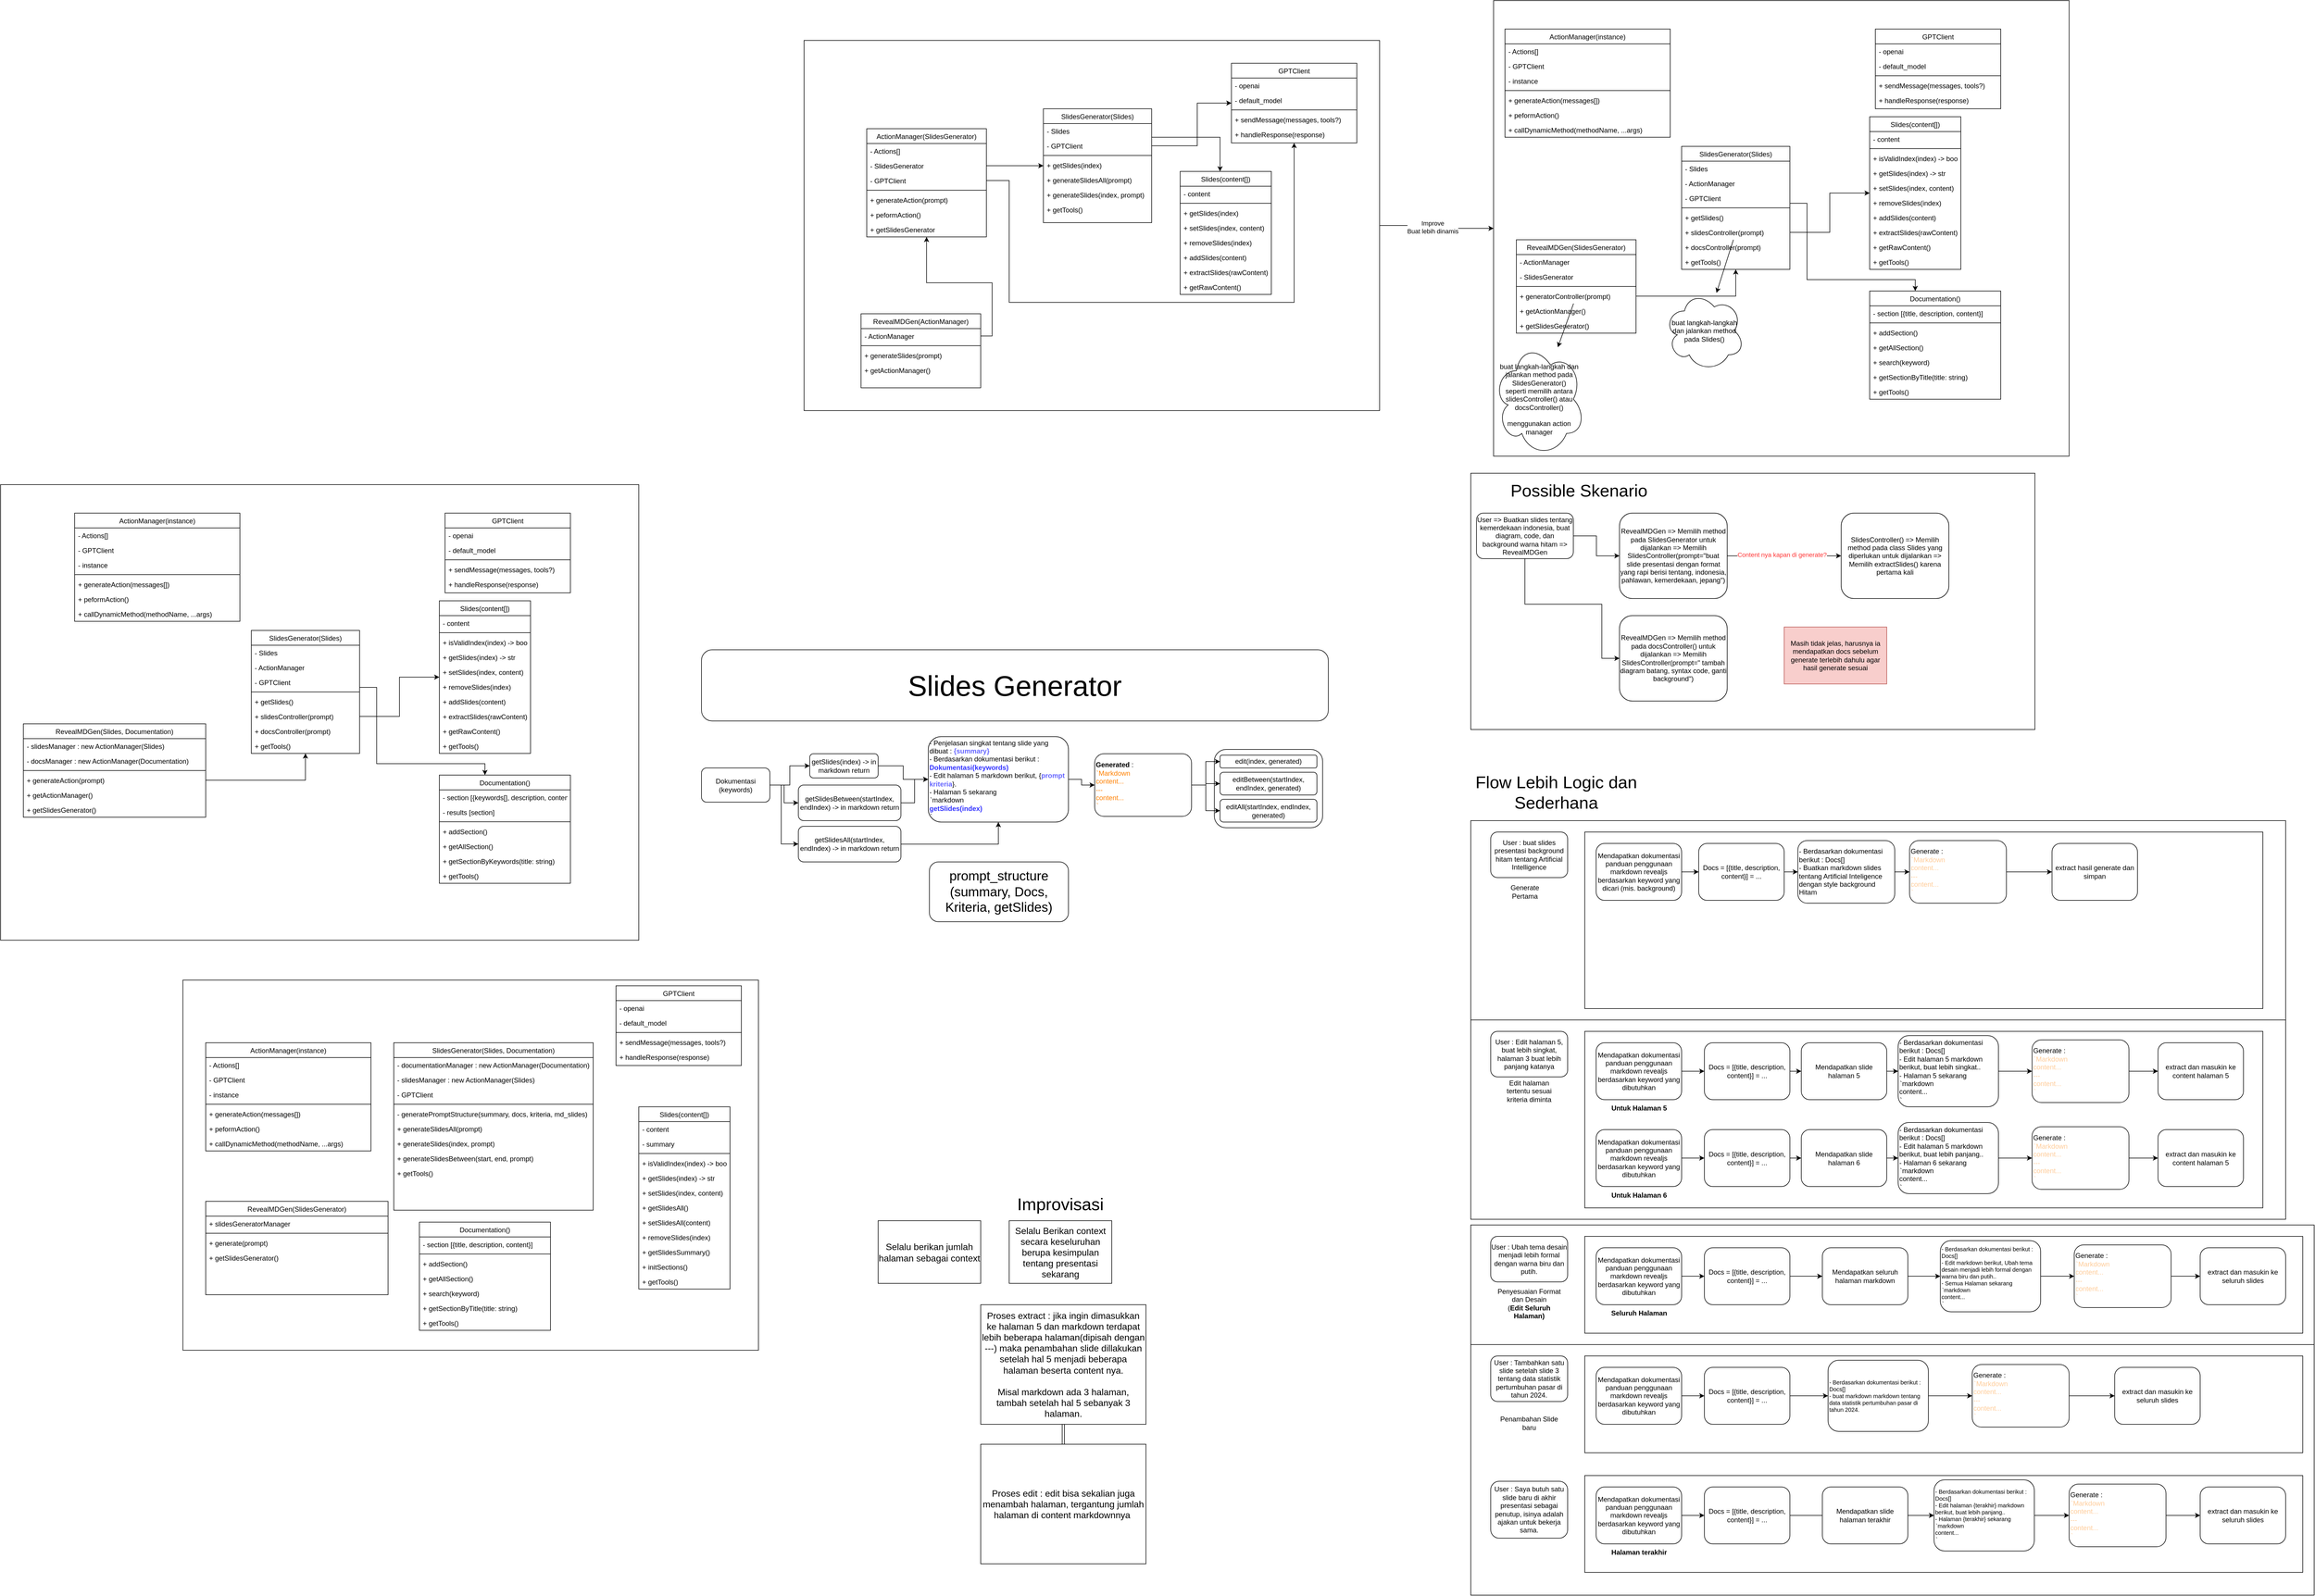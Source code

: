 <mxfile version="26.0.4">
  <diagram id="C5RBs43oDa-KdzZeNtuy" name="Page-1">
    <mxGraphModel dx="4036" dy="2049" grid="1" gridSize="10" guides="1" tooltips="1" connect="1" arrows="1" fold="1" page="1" pageScale="1" pageWidth="827" pageHeight="1169" math="0" shadow="0">
      <root>
        <mxCell id="WIyWlLk6GJQsqaUBKTNV-0" />
        <mxCell id="WIyWlLk6GJQsqaUBKTNV-1" parent="WIyWlLk6GJQsqaUBKTNV-0" />
        <mxCell id="Nq2siqhlChxOI-BSVBRR-88" value="" style="rounded=1;whiteSpace=wrap;html=1;" parent="WIyWlLk6GJQsqaUBKTNV-1" vertex="1">
          <mxGeometry x="460" y="1215" width="190" height="137.5" as="geometry" />
        </mxCell>
        <mxCell id="Okh1CnVCtIvqu_MBKE2H-5" value="" style="rounded=0;whiteSpace=wrap;html=1;" parent="WIyWlLk6GJQsqaUBKTNV-1" vertex="1">
          <mxGeometry x="910" y="730" width="990" height="450" as="geometry" />
        </mxCell>
        <mxCell id="t7L39CDLGECMZYHpMhQR-42" value="" style="rounded=0;whiteSpace=wrap;html=1;" parent="WIyWlLk6GJQsqaUBKTNV-1" vertex="1">
          <mxGeometry x="950" y="-100" width="1010" height="800" as="geometry" />
        </mxCell>
        <mxCell id="t7L39CDLGECMZYHpMhQR-43" style="edgeStyle=orthogonalEdgeStyle;rounded=0;orthogonalLoop=1;jettySize=auto;html=1;" parent="WIyWlLk6GJQsqaUBKTNV-1" source="t7L39CDLGECMZYHpMhQR-41" target="t7L39CDLGECMZYHpMhQR-42" edge="1">
          <mxGeometry relative="1" as="geometry" />
        </mxCell>
        <mxCell id="t7L39CDLGECMZYHpMhQR-44" value="Improve&lt;br&gt;Buat lebih dinamis" style="edgeLabel;html=1;align=center;verticalAlign=middle;resizable=0;points=[];" parent="t7L39CDLGECMZYHpMhQR-43" vertex="1" connectable="0">
          <mxGeometry x="-0.095" y="-3" relative="1" as="geometry">
            <mxPoint as="offset" />
          </mxGeometry>
        </mxCell>
        <mxCell id="t7L39CDLGECMZYHpMhQR-41" value="" style="rounded=0;whiteSpace=wrap;html=1;" parent="WIyWlLk6GJQsqaUBKTNV-1" vertex="1">
          <mxGeometry x="-260" y="-30" width="1010" height="650" as="geometry" />
        </mxCell>
        <mxCell id="zkfFHV4jXpPFQw0GAbJ--17" value="Slides(content[])" style="swimlane;fontStyle=0;align=center;verticalAlign=top;childLayout=stackLayout;horizontal=1;startSize=26;horizontalStack=0;resizeParent=1;resizeLast=0;collapsible=1;marginBottom=0;rounded=0;shadow=0;strokeWidth=1;" parent="WIyWlLk6GJQsqaUBKTNV-1" vertex="1">
          <mxGeometry x="400" y="200" width="160" height="216" as="geometry">
            <mxRectangle x="550" y="140" width="160" height="26" as="alternateBounds" />
          </mxGeometry>
        </mxCell>
        <mxCell id="zkfFHV4jXpPFQw0GAbJ--18" value="- content" style="text;align=left;verticalAlign=top;spacingLeft=4;spacingRight=4;overflow=hidden;rotatable=0;points=[[0,0.5],[1,0.5]];portConstraint=eastwest;" parent="zkfFHV4jXpPFQw0GAbJ--17" vertex="1">
          <mxGeometry y="26" width="160" height="26" as="geometry" />
        </mxCell>
        <mxCell id="zkfFHV4jXpPFQw0GAbJ--23" value="" style="line;html=1;strokeWidth=1;align=left;verticalAlign=middle;spacingTop=-1;spacingLeft=3;spacingRight=3;rotatable=0;labelPosition=right;points=[];portConstraint=eastwest;" parent="zkfFHV4jXpPFQw0GAbJ--17" vertex="1">
          <mxGeometry y="52" width="160" height="8" as="geometry" />
        </mxCell>
        <mxCell id="zkfFHV4jXpPFQw0GAbJ--24" value="+ getSlides(index)" style="text;align=left;verticalAlign=top;spacingLeft=4;spacingRight=4;overflow=hidden;rotatable=0;points=[[0,0.5],[1,0.5]];portConstraint=eastwest;" parent="zkfFHV4jXpPFQw0GAbJ--17" vertex="1">
          <mxGeometry y="60" width="160" height="26" as="geometry" />
        </mxCell>
        <mxCell id="zkfFHV4jXpPFQw0GAbJ--25" value="+ setSlides(index, content)" style="text;align=left;verticalAlign=top;spacingLeft=4;spacingRight=4;overflow=hidden;rotatable=0;points=[[0,0.5],[1,0.5]];portConstraint=eastwest;" parent="zkfFHV4jXpPFQw0GAbJ--17" vertex="1">
          <mxGeometry y="86" width="160" height="26" as="geometry" />
        </mxCell>
        <mxCell id="sR8OtwphDiJ-T3VBc1t4-0" value="+ removeSlides(index)" style="text;align=left;verticalAlign=top;spacingLeft=4;spacingRight=4;overflow=hidden;rotatable=0;points=[[0,0.5],[1,0.5]];portConstraint=eastwest;" parent="zkfFHV4jXpPFQw0GAbJ--17" vertex="1">
          <mxGeometry y="112" width="160" height="26" as="geometry" />
        </mxCell>
        <mxCell id="sR8OtwphDiJ-T3VBc1t4-1" value="+ addSlides(content)" style="text;align=left;verticalAlign=top;spacingLeft=4;spacingRight=4;overflow=hidden;rotatable=0;points=[[0,0.5],[1,0.5]];portConstraint=eastwest;" parent="zkfFHV4jXpPFQw0GAbJ--17" vertex="1">
          <mxGeometry y="138" width="160" height="26" as="geometry" />
        </mxCell>
        <mxCell id="sR8OtwphDiJ-T3VBc1t4-2" value="+ extractSlides(rawContent)" style="text;align=left;verticalAlign=top;spacingLeft=4;spacingRight=4;overflow=hidden;rotatable=0;points=[[0,0.5],[1,0.5]];portConstraint=eastwest;" parent="zkfFHV4jXpPFQw0GAbJ--17" vertex="1">
          <mxGeometry y="164" width="160" height="26" as="geometry" />
        </mxCell>
        <mxCell id="sR8OtwphDiJ-T3VBc1t4-3" value="+ getRawContent()" style="text;align=left;verticalAlign=top;spacingLeft=4;spacingRight=4;overflow=hidden;rotatable=0;points=[[0,0.5],[1,0.5]];portConstraint=eastwest;" parent="zkfFHV4jXpPFQw0GAbJ--17" vertex="1">
          <mxGeometry y="190" width="160" height="26" as="geometry" />
        </mxCell>
        <mxCell id="sR8OtwphDiJ-T3VBc1t4-4" value="SlidesGenerator(Slides)" style="swimlane;fontStyle=0;align=center;verticalAlign=top;childLayout=stackLayout;horizontal=1;startSize=26;horizontalStack=0;resizeParent=1;resizeLast=0;collapsible=1;marginBottom=0;rounded=0;shadow=0;strokeWidth=1;" parent="WIyWlLk6GJQsqaUBKTNV-1" vertex="1">
          <mxGeometry x="160" y="90" width="190" height="200" as="geometry">
            <mxRectangle x="550" y="140" width="160" height="26" as="alternateBounds" />
          </mxGeometry>
        </mxCell>
        <mxCell id="sR8OtwphDiJ-T3VBc1t4-5" value="- Slides" style="text;align=left;verticalAlign=top;spacingLeft=4;spacingRight=4;overflow=hidden;rotatable=0;points=[[0,0.5],[1,0.5]];portConstraint=eastwest;" parent="sR8OtwphDiJ-T3VBc1t4-4" vertex="1">
          <mxGeometry y="26" width="190" height="26" as="geometry" />
        </mxCell>
        <mxCell id="sR8OtwphDiJ-T3VBc1t4-14" value="- GPTClient" style="text;align=left;verticalAlign=top;spacingLeft=4;spacingRight=4;overflow=hidden;rotatable=0;points=[[0,0.5],[1,0.5]];portConstraint=eastwest;" parent="sR8OtwphDiJ-T3VBc1t4-4" vertex="1">
          <mxGeometry y="52" width="190" height="26" as="geometry" />
        </mxCell>
        <mxCell id="sR8OtwphDiJ-T3VBc1t4-6" value="" style="line;html=1;strokeWidth=1;align=left;verticalAlign=middle;spacingTop=-1;spacingLeft=3;spacingRight=3;rotatable=0;labelPosition=right;points=[];portConstraint=eastwest;" parent="sR8OtwphDiJ-T3VBc1t4-4" vertex="1">
          <mxGeometry y="78" width="190" height="8" as="geometry" />
        </mxCell>
        <mxCell id="sR8OtwphDiJ-T3VBc1t4-7" value="+ getSlides(index)" style="text;align=left;verticalAlign=top;spacingLeft=4;spacingRight=4;overflow=hidden;rotatable=0;points=[[0,0.5],[1,0.5]];portConstraint=eastwest;" parent="sR8OtwphDiJ-T3VBc1t4-4" vertex="1">
          <mxGeometry y="86" width="190" height="26" as="geometry" />
        </mxCell>
        <mxCell id="sR8OtwphDiJ-T3VBc1t4-8" value="+ generateSlidesAll(prompt)" style="text;align=left;verticalAlign=top;spacingLeft=4;spacingRight=4;overflow=hidden;rotatable=0;points=[[0,0.5],[1,0.5]];portConstraint=eastwest;" parent="sR8OtwphDiJ-T3VBc1t4-4" vertex="1">
          <mxGeometry y="112" width="190" height="26" as="geometry" />
        </mxCell>
        <mxCell id="sR8OtwphDiJ-T3VBc1t4-9" value="+ generateSlides(index, prompt)" style="text;align=left;verticalAlign=top;spacingLeft=4;spacingRight=4;overflow=hidden;rotatable=0;points=[[0,0.5],[1,0.5]];portConstraint=eastwest;" parent="sR8OtwphDiJ-T3VBc1t4-4" vertex="1">
          <mxGeometry y="138" width="190" height="26" as="geometry" />
        </mxCell>
        <mxCell id="sR8OtwphDiJ-T3VBc1t4-10" value="+ getTools()" style="text;align=left;verticalAlign=top;spacingLeft=4;spacingRight=4;overflow=hidden;rotatable=0;points=[[0,0.5],[1,0.5]];portConstraint=eastwest;" parent="sR8OtwphDiJ-T3VBc1t4-4" vertex="1">
          <mxGeometry y="164" width="190" height="26" as="geometry" />
        </mxCell>
        <mxCell id="sR8OtwphDiJ-T3VBc1t4-13" style="edgeStyle=orthogonalEdgeStyle;rounded=0;orthogonalLoop=1;jettySize=auto;html=1;exitX=1;exitY=0.5;exitDx=0;exitDy=0;" parent="WIyWlLk6GJQsqaUBKTNV-1" source="sR8OtwphDiJ-T3VBc1t4-5" target="zkfFHV4jXpPFQw0GAbJ--17" edge="1">
          <mxGeometry relative="1" as="geometry">
            <Array as="points">
              <mxPoint x="350" y="140" />
              <mxPoint x="470" y="140" />
            </Array>
          </mxGeometry>
        </mxCell>
        <mxCell id="sR8OtwphDiJ-T3VBc1t4-15" value="GPTClient" style="swimlane;fontStyle=0;align=center;verticalAlign=top;childLayout=stackLayout;horizontal=1;startSize=26;horizontalStack=0;resizeParent=1;resizeLast=0;collapsible=1;marginBottom=0;rounded=0;shadow=0;strokeWidth=1;" parent="WIyWlLk6GJQsqaUBKTNV-1" vertex="1">
          <mxGeometry x="490" y="10" width="220" height="140" as="geometry">
            <mxRectangle x="550" y="140" width="160" height="26" as="alternateBounds" />
          </mxGeometry>
        </mxCell>
        <mxCell id="sR8OtwphDiJ-T3VBc1t4-16" value="- openai" style="text;align=left;verticalAlign=top;spacingLeft=4;spacingRight=4;overflow=hidden;rotatable=0;points=[[0,0.5],[1,0.5]];portConstraint=eastwest;" parent="sR8OtwphDiJ-T3VBc1t4-15" vertex="1">
          <mxGeometry y="26" width="220" height="26" as="geometry" />
        </mxCell>
        <mxCell id="sR8OtwphDiJ-T3VBc1t4-24" value="- default_model" style="text;align=left;verticalAlign=top;spacingLeft=4;spacingRight=4;overflow=hidden;rotatable=0;points=[[0,0.5],[1,0.5]];portConstraint=eastwest;" parent="sR8OtwphDiJ-T3VBc1t4-15" vertex="1">
          <mxGeometry y="52" width="220" height="26" as="geometry" />
        </mxCell>
        <mxCell id="sR8OtwphDiJ-T3VBc1t4-17" value="" style="line;html=1;strokeWidth=1;align=left;verticalAlign=middle;spacingTop=-1;spacingLeft=3;spacingRight=3;rotatable=0;labelPosition=right;points=[];portConstraint=eastwest;" parent="sR8OtwphDiJ-T3VBc1t4-15" vertex="1">
          <mxGeometry y="78" width="220" height="8" as="geometry" />
        </mxCell>
        <mxCell id="sR8OtwphDiJ-T3VBc1t4-18" value="+ sendMessage(messages, tools?)" style="text;align=left;verticalAlign=top;spacingLeft=4;spacingRight=4;overflow=hidden;rotatable=0;points=[[0,0.5],[1,0.5]];portConstraint=eastwest;" parent="sR8OtwphDiJ-T3VBc1t4-15" vertex="1">
          <mxGeometry y="86" width="220" height="26" as="geometry" />
        </mxCell>
        <mxCell id="sR8OtwphDiJ-T3VBc1t4-19" value="+ handleResponse(response)" style="text;align=left;verticalAlign=top;spacingLeft=4;spacingRight=4;overflow=hidden;rotatable=0;points=[[0,0.5],[1,0.5]];portConstraint=eastwest;" parent="sR8OtwphDiJ-T3VBc1t4-15" vertex="1">
          <mxGeometry y="112" width="220" height="26" as="geometry" />
        </mxCell>
        <mxCell id="sR8OtwphDiJ-T3VBc1t4-25" style="edgeStyle=orthogonalEdgeStyle;rounded=0;orthogonalLoop=1;jettySize=auto;html=1;" parent="WIyWlLk6GJQsqaUBKTNV-1" source="sR8OtwphDiJ-T3VBc1t4-14" target="sR8OtwphDiJ-T3VBc1t4-15" edge="1">
          <mxGeometry relative="1" as="geometry">
            <Array as="points">
              <mxPoint x="430" y="80" />
            </Array>
          </mxGeometry>
        </mxCell>
        <mxCell id="sR8OtwphDiJ-T3VBc1t4-26" value="ActionManager(SlidesGenerator)" style="swimlane;fontStyle=0;align=center;verticalAlign=top;childLayout=stackLayout;horizontal=1;startSize=26;horizontalStack=0;resizeParent=1;resizeLast=0;collapsible=1;marginBottom=0;rounded=0;shadow=0;strokeWidth=1;" parent="WIyWlLk6GJQsqaUBKTNV-1" vertex="1">
          <mxGeometry x="-150" y="125" width="210" height="190" as="geometry">
            <mxRectangle x="550" y="140" width="160" height="26" as="alternateBounds" />
          </mxGeometry>
        </mxCell>
        <mxCell id="sR8OtwphDiJ-T3VBc1t4-27" value="- Actions[]" style="text;align=left;verticalAlign=top;spacingLeft=4;spacingRight=4;overflow=hidden;rotatable=0;points=[[0,0.5],[1,0.5]];portConstraint=eastwest;" parent="sR8OtwphDiJ-T3VBc1t4-26" vertex="1">
          <mxGeometry y="26" width="210" height="26" as="geometry" />
        </mxCell>
        <mxCell id="sR8OtwphDiJ-T3VBc1t4-34" value="- SlidesGenerator" style="text;align=left;verticalAlign=top;spacingLeft=4;spacingRight=4;overflow=hidden;rotatable=0;points=[[0,0.5],[1,0.5]];portConstraint=eastwest;" parent="sR8OtwphDiJ-T3VBc1t4-26" vertex="1">
          <mxGeometry y="52" width="210" height="26" as="geometry" />
        </mxCell>
        <mxCell id="sR8OtwphDiJ-T3VBc1t4-28" value="- GPTClient" style="text;align=left;verticalAlign=top;spacingLeft=4;spacingRight=4;overflow=hidden;rotatable=0;points=[[0,0.5],[1,0.5]];portConstraint=eastwest;" parent="sR8OtwphDiJ-T3VBc1t4-26" vertex="1">
          <mxGeometry y="78" width="210" height="26" as="geometry" />
        </mxCell>
        <mxCell id="sR8OtwphDiJ-T3VBc1t4-29" value="" style="line;html=1;strokeWidth=1;align=left;verticalAlign=middle;spacingTop=-1;spacingLeft=3;spacingRight=3;rotatable=0;labelPosition=right;points=[];portConstraint=eastwest;" parent="sR8OtwphDiJ-T3VBc1t4-26" vertex="1">
          <mxGeometry y="104" width="210" height="8" as="geometry" />
        </mxCell>
        <mxCell id="sR8OtwphDiJ-T3VBc1t4-30" value="+ generateAction(prompt)" style="text;align=left;verticalAlign=top;spacingLeft=4;spacingRight=4;overflow=hidden;rotatable=0;points=[[0,0.5],[1,0.5]];portConstraint=eastwest;" parent="sR8OtwphDiJ-T3VBc1t4-26" vertex="1">
          <mxGeometry y="112" width="210" height="26" as="geometry" />
        </mxCell>
        <mxCell id="sR8OtwphDiJ-T3VBc1t4-33" value="+ peformAction()" style="text;align=left;verticalAlign=top;spacingLeft=4;spacingRight=4;overflow=hidden;rotatable=0;points=[[0,0.5],[1,0.5]];portConstraint=eastwest;" parent="sR8OtwphDiJ-T3VBc1t4-26" vertex="1">
          <mxGeometry y="138" width="210" height="26" as="geometry" />
        </mxCell>
        <mxCell id="sR8OtwphDiJ-T3VBc1t4-37" value="+ getSlidesGenerator" style="text;align=left;verticalAlign=top;spacingLeft=4;spacingRight=4;overflow=hidden;rotatable=0;points=[[0,0.5],[1,0.5]];portConstraint=eastwest;" parent="sR8OtwphDiJ-T3VBc1t4-26" vertex="1">
          <mxGeometry y="164" width="210" height="26" as="geometry" />
        </mxCell>
        <mxCell id="sR8OtwphDiJ-T3VBc1t4-35" style="edgeStyle=orthogonalEdgeStyle;rounded=0;orthogonalLoop=1;jettySize=auto;html=1;" parent="WIyWlLk6GJQsqaUBKTNV-1" source="sR8OtwphDiJ-T3VBc1t4-34" target="sR8OtwphDiJ-T3VBc1t4-4" edge="1">
          <mxGeometry relative="1" as="geometry" />
        </mxCell>
        <mxCell id="sR8OtwphDiJ-T3VBc1t4-36" style="edgeStyle=orthogonalEdgeStyle;rounded=0;orthogonalLoop=1;jettySize=auto;html=1;" parent="WIyWlLk6GJQsqaUBKTNV-1" source="sR8OtwphDiJ-T3VBc1t4-28" target="sR8OtwphDiJ-T3VBc1t4-15" edge="1">
          <mxGeometry relative="1" as="geometry">
            <Array as="points">
              <mxPoint x="100" y="216" />
              <mxPoint x="100" y="430" />
              <mxPoint x="600" y="430" />
            </Array>
          </mxGeometry>
        </mxCell>
        <mxCell id="sR8OtwphDiJ-T3VBc1t4-38" value="RevealMDGen(ActionManager)" style="swimlane;fontStyle=0;align=center;verticalAlign=top;childLayout=stackLayout;horizontal=1;startSize=26;horizontalStack=0;resizeParent=1;resizeLast=0;collapsible=1;marginBottom=0;rounded=0;shadow=0;strokeWidth=1;" parent="WIyWlLk6GJQsqaUBKTNV-1" vertex="1">
          <mxGeometry x="-160" y="450" width="210" height="130" as="geometry">
            <mxRectangle x="550" y="140" width="160" height="26" as="alternateBounds" />
          </mxGeometry>
        </mxCell>
        <mxCell id="sR8OtwphDiJ-T3VBc1t4-39" value="- ActionManager" style="text;align=left;verticalAlign=top;spacingLeft=4;spacingRight=4;overflow=hidden;rotatable=0;points=[[0,0.5],[1,0.5]];portConstraint=eastwest;" parent="sR8OtwphDiJ-T3VBc1t4-38" vertex="1">
          <mxGeometry y="26" width="210" height="26" as="geometry" />
        </mxCell>
        <mxCell id="sR8OtwphDiJ-T3VBc1t4-42" value="" style="line;html=1;strokeWidth=1;align=left;verticalAlign=middle;spacingTop=-1;spacingLeft=3;spacingRight=3;rotatable=0;labelPosition=right;points=[];portConstraint=eastwest;" parent="sR8OtwphDiJ-T3VBc1t4-38" vertex="1">
          <mxGeometry y="52" width="210" height="8" as="geometry" />
        </mxCell>
        <mxCell id="sR8OtwphDiJ-T3VBc1t4-43" value="+ generateSlides(prompt)" style="text;align=left;verticalAlign=top;spacingLeft=4;spacingRight=4;overflow=hidden;rotatable=0;points=[[0,0.5],[1,0.5]];portConstraint=eastwest;" parent="sR8OtwphDiJ-T3VBc1t4-38" vertex="1">
          <mxGeometry y="60" width="210" height="26" as="geometry" />
        </mxCell>
        <mxCell id="sR8OtwphDiJ-T3VBc1t4-44" value="+ getActionManager()" style="text;align=left;verticalAlign=top;spacingLeft=4;spacingRight=4;overflow=hidden;rotatable=0;points=[[0,0.5],[1,0.5]];portConstraint=eastwest;" parent="sR8OtwphDiJ-T3VBc1t4-38" vertex="1">
          <mxGeometry y="86" width="210" height="26" as="geometry" />
        </mxCell>
        <mxCell id="sR8OtwphDiJ-T3VBc1t4-46" style="edgeStyle=orthogonalEdgeStyle;rounded=0;orthogonalLoop=1;jettySize=auto;html=1;" parent="WIyWlLk6GJQsqaUBKTNV-1" source="sR8OtwphDiJ-T3VBc1t4-39" target="sR8OtwphDiJ-T3VBc1t4-26" edge="1">
          <mxGeometry relative="1" as="geometry" />
        </mxCell>
        <mxCell id="t7L39CDLGECMZYHpMhQR-0" value="Slides(content[])" style="swimlane;fontStyle=0;align=center;verticalAlign=top;childLayout=stackLayout;horizontal=1;startSize=26;horizontalStack=0;resizeParent=1;resizeLast=0;collapsible=1;marginBottom=0;rounded=0;shadow=0;strokeWidth=1;" parent="WIyWlLk6GJQsqaUBKTNV-1" vertex="1">
          <mxGeometry x="1610" y="104" width="160" height="268" as="geometry">
            <mxRectangle x="550" y="140" width="160" height="26" as="alternateBounds" />
          </mxGeometry>
        </mxCell>
        <mxCell id="t7L39CDLGECMZYHpMhQR-1" value="- content" style="text;align=left;verticalAlign=top;spacingLeft=4;spacingRight=4;overflow=hidden;rotatable=0;points=[[0,0.5],[1,0.5]];portConstraint=eastwest;" parent="t7L39CDLGECMZYHpMhQR-0" vertex="1">
          <mxGeometry y="26" width="160" height="26" as="geometry" />
        </mxCell>
        <mxCell id="t7L39CDLGECMZYHpMhQR-2" value="" style="line;html=1;strokeWidth=1;align=left;verticalAlign=middle;spacingTop=-1;spacingLeft=3;spacingRight=3;rotatable=0;labelPosition=right;points=[];portConstraint=eastwest;" parent="t7L39CDLGECMZYHpMhQR-0" vertex="1">
          <mxGeometry y="52" width="160" height="8" as="geometry" />
        </mxCell>
        <mxCell id="t7L39CDLGECMZYHpMhQR-3" value="+ isValidIndex(index) -&gt; bool" style="text;align=left;verticalAlign=top;spacingLeft=4;spacingRight=4;overflow=hidden;rotatable=0;points=[[0,0.5],[1,0.5]];portConstraint=eastwest;" parent="t7L39CDLGECMZYHpMhQR-0" vertex="1">
          <mxGeometry y="60" width="160" height="26" as="geometry" />
        </mxCell>
        <mxCell id="i7YnjvNjeRBu787a0NxW-20" value="+ getSlides(index) -&gt; str" style="text;align=left;verticalAlign=top;spacingLeft=4;spacingRight=4;overflow=hidden;rotatable=0;points=[[0,0.5],[1,0.5]];portConstraint=eastwest;" parent="t7L39CDLGECMZYHpMhQR-0" vertex="1">
          <mxGeometry y="86" width="160" height="26" as="geometry" />
        </mxCell>
        <mxCell id="t7L39CDLGECMZYHpMhQR-4" value="+ setSlides(index, content)" style="text;align=left;verticalAlign=top;spacingLeft=4;spacingRight=4;overflow=hidden;rotatable=0;points=[[0,0.5],[1,0.5]];portConstraint=eastwest;" parent="t7L39CDLGECMZYHpMhQR-0" vertex="1">
          <mxGeometry y="112" width="160" height="26" as="geometry" />
        </mxCell>
        <mxCell id="t7L39CDLGECMZYHpMhQR-5" value="+ removeSlides(index)" style="text;align=left;verticalAlign=top;spacingLeft=4;spacingRight=4;overflow=hidden;rotatable=0;points=[[0,0.5],[1,0.5]];portConstraint=eastwest;" parent="t7L39CDLGECMZYHpMhQR-0" vertex="1">
          <mxGeometry y="138" width="160" height="26" as="geometry" />
        </mxCell>
        <mxCell id="t7L39CDLGECMZYHpMhQR-6" value="+ addSlides(content)" style="text;align=left;verticalAlign=top;spacingLeft=4;spacingRight=4;overflow=hidden;rotatable=0;points=[[0,0.5],[1,0.5]];portConstraint=eastwest;" parent="t7L39CDLGECMZYHpMhQR-0" vertex="1">
          <mxGeometry y="164" width="160" height="26" as="geometry" />
        </mxCell>
        <mxCell id="t7L39CDLGECMZYHpMhQR-7" value="+ extractSlides(rawContent)" style="text;align=left;verticalAlign=top;spacingLeft=4;spacingRight=4;overflow=hidden;rotatable=0;points=[[0,0.5],[1,0.5]];portConstraint=eastwest;" parent="t7L39CDLGECMZYHpMhQR-0" vertex="1">
          <mxGeometry y="190" width="160" height="26" as="geometry" />
        </mxCell>
        <mxCell id="t7L39CDLGECMZYHpMhQR-8" value="+ getRawContent()" style="text;align=left;verticalAlign=top;spacingLeft=4;spacingRight=4;overflow=hidden;rotatable=0;points=[[0,0.5],[1,0.5]];portConstraint=eastwest;" parent="t7L39CDLGECMZYHpMhQR-0" vertex="1">
          <mxGeometry y="216" width="160" height="26" as="geometry" />
        </mxCell>
        <mxCell id="t7L39CDLGECMZYHpMhQR-52" value="+ getTools()" style="text;align=left;verticalAlign=top;spacingLeft=4;spacingRight=4;overflow=hidden;rotatable=0;points=[[0,0.5],[1,0.5]];portConstraint=eastwest;" parent="t7L39CDLGECMZYHpMhQR-0" vertex="1">
          <mxGeometry y="242" width="160" height="26" as="geometry" />
        </mxCell>
        <mxCell id="i7YnjvNjeRBu787a0NxW-10" style="edgeStyle=orthogonalEdgeStyle;rounded=0;orthogonalLoop=1;jettySize=auto;html=1;" parent="WIyWlLk6GJQsqaUBKTNV-1" source="t7L39CDLGECMZYHpMhQR-9" target="i7YnjvNjeRBu787a0NxW-0" edge="1">
          <mxGeometry relative="1" as="geometry">
            <Array as="points">
              <mxPoint x="1500" y="256" />
              <mxPoint x="1500" y="390" />
              <mxPoint x="1690" y="390" />
            </Array>
          </mxGeometry>
        </mxCell>
        <mxCell id="t7L39CDLGECMZYHpMhQR-9" value="SlidesGenerator(Slides)" style="swimlane;fontStyle=0;align=center;verticalAlign=top;childLayout=stackLayout;horizontal=1;startSize=26;horizontalStack=0;resizeParent=1;resizeLast=0;collapsible=1;marginBottom=0;rounded=0;shadow=0;strokeWidth=1;" parent="WIyWlLk6GJQsqaUBKTNV-1" vertex="1">
          <mxGeometry x="1280" y="156" width="190" height="216" as="geometry">
            <mxRectangle x="550" y="140" width="160" height="26" as="alternateBounds" />
          </mxGeometry>
        </mxCell>
        <mxCell id="t7L39CDLGECMZYHpMhQR-10" value="- Slides" style="text;align=left;verticalAlign=top;spacingLeft=4;spacingRight=4;overflow=hidden;rotatable=0;points=[[0,0.5],[1,0.5]];portConstraint=eastwest;" parent="t7L39CDLGECMZYHpMhQR-9" vertex="1">
          <mxGeometry y="26" width="190" height="26" as="geometry" />
        </mxCell>
        <mxCell id="i7YnjvNjeRBu787a0NxW-19" value="- ActionManager" style="text;align=left;verticalAlign=top;spacingLeft=4;spacingRight=4;overflow=hidden;rotatable=0;points=[[0,0.5],[1,0.5]];portConstraint=eastwest;" parent="t7L39CDLGECMZYHpMhQR-9" vertex="1">
          <mxGeometry y="52" width="190" height="26" as="geometry" />
        </mxCell>
        <mxCell id="t7L39CDLGECMZYHpMhQR-11" value="- GPTClient" style="text;align=left;verticalAlign=top;spacingLeft=4;spacingRight=4;overflow=hidden;rotatable=0;points=[[0,0.5],[1,0.5]];portConstraint=eastwest;" parent="t7L39CDLGECMZYHpMhQR-9" vertex="1">
          <mxGeometry y="78" width="190" height="26" as="geometry" />
        </mxCell>
        <mxCell id="t7L39CDLGECMZYHpMhQR-12" value="" style="line;html=1;strokeWidth=1;align=left;verticalAlign=middle;spacingTop=-1;spacingLeft=3;spacingRight=3;rotatable=0;labelPosition=right;points=[];portConstraint=eastwest;" parent="t7L39CDLGECMZYHpMhQR-9" vertex="1">
          <mxGeometry y="104" width="190" height="8" as="geometry" />
        </mxCell>
        <mxCell id="t7L39CDLGECMZYHpMhQR-13" value="+ getSlides()" style="text;align=left;verticalAlign=top;spacingLeft=4;spacingRight=4;overflow=hidden;rotatable=0;points=[[0,0.5],[1,0.5]];portConstraint=eastwest;" parent="t7L39CDLGECMZYHpMhQR-9" vertex="1">
          <mxGeometry y="112" width="190" height="26" as="geometry" />
        </mxCell>
        <mxCell id="t7L39CDLGECMZYHpMhQR-15" value="+ slidesController(prompt)" style="text;align=left;verticalAlign=top;spacingLeft=4;spacingRight=4;overflow=hidden;rotatable=0;points=[[0,0.5],[1,0.5]];portConstraint=eastwest;" parent="t7L39CDLGECMZYHpMhQR-9" vertex="1">
          <mxGeometry y="138" width="190" height="26" as="geometry" />
        </mxCell>
        <mxCell id="i7YnjvNjeRBu787a0NxW-13" value="+ docsController(prompt)" style="text;align=left;verticalAlign=top;spacingLeft=4;spacingRight=4;overflow=hidden;rotatable=0;points=[[0,0.5],[1,0.5]];portConstraint=eastwest;" parent="t7L39CDLGECMZYHpMhQR-9" vertex="1">
          <mxGeometry y="164" width="190" height="26" as="geometry" />
        </mxCell>
        <mxCell id="t7L39CDLGECMZYHpMhQR-16" value="+ getTools()" style="text;align=left;verticalAlign=top;spacingLeft=4;spacingRight=4;overflow=hidden;rotatable=0;points=[[0,0.5],[1,0.5]];portConstraint=eastwest;" parent="t7L39CDLGECMZYHpMhQR-9" vertex="1">
          <mxGeometry y="190" width="190" height="26" as="geometry" />
        </mxCell>
        <mxCell id="t7L39CDLGECMZYHpMhQR-18" value="GPTClient" style="swimlane;fontStyle=0;align=center;verticalAlign=top;childLayout=stackLayout;horizontal=1;startSize=26;horizontalStack=0;resizeParent=1;resizeLast=0;collapsible=1;marginBottom=0;rounded=0;shadow=0;strokeWidth=1;" parent="WIyWlLk6GJQsqaUBKTNV-1" vertex="1">
          <mxGeometry x="1620" y="-50" width="220" height="140" as="geometry">
            <mxRectangle x="550" y="140" width="160" height="26" as="alternateBounds" />
          </mxGeometry>
        </mxCell>
        <mxCell id="t7L39CDLGECMZYHpMhQR-19" value="- openai" style="text;align=left;verticalAlign=top;spacingLeft=4;spacingRight=4;overflow=hidden;rotatable=0;points=[[0,0.5],[1,0.5]];portConstraint=eastwest;" parent="t7L39CDLGECMZYHpMhQR-18" vertex="1">
          <mxGeometry y="26" width="220" height="26" as="geometry" />
        </mxCell>
        <mxCell id="t7L39CDLGECMZYHpMhQR-20" value="- default_model" style="text;align=left;verticalAlign=top;spacingLeft=4;spacingRight=4;overflow=hidden;rotatable=0;points=[[0,0.5],[1,0.5]];portConstraint=eastwest;" parent="t7L39CDLGECMZYHpMhQR-18" vertex="1">
          <mxGeometry y="52" width="220" height="26" as="geometry" />
        </mxCell>
        <mxCell id="t7L39CDLGECMZYHpMhQR-21" value="" style="line;html=1;strokeWidth=1;align=left;verticalAlign=middle;spacingTop=-1;spacingLeft=3;spacingRight=3;rotatable=0;labelPosition=right;points=[];portConstraint=eastwest;" parent="t7L39CDLGECMZYHpMhQR-18" vertex="1">
          <mxGeometry y="78" width="220" height="8" as="geometry" />
        </mxCell>
        <mxCell id="t7L39CDLGECMZYHpMhQR-22" value="+ sendMessage(messages, tools?)" style="text;align=left;verticalAlign=top;spacingLeft=4;spacingRight=4;overflow=hidden;rotatable=0;points=[[0,0.5],[1,0.5]];portConstraint=eastwest;" parent="t7L39CDLGECMZYHpMhQR-18" vertex="1">
          <mxGeometry y="86" width="220" height="26" as="geometry" />
        </mxCell>
        <mxCell id="t7L39CDLGECMZYHpMhQR-23" value="+ handleResponse(response)" style="text;align=left;verticalAlign=top;spacingLeft=4;spacingRight=4;overflow=hidden;rotatable=0;points=[[0,0.5],[1,0.5]];portConstraint=eastwest;" parent="t7L39CDLGECMZYHpMhQR-18" vertex="1">
          <mxGeometry y="112" width="220" height="26" as="geometry" />
        </mxCell>
        <mxCell id="t7L39CDLGECMZYHpMhQR-25" value="ActionManager(instance)" style="swimlane;fontStyle=0;align=center;verticalAlign=top;childLayout=stackLayout;horizontal=1;startSize=26;horizontalStack=0;resizeParent=1;resizeLast=0;collapsible=1;marginBottom=0;rounded=0;shadow=0;strokeWidth=1;" parent="WIyWlLk6GJQsqaUBKTNV-1" vertex="1">
          <mxGeometry x="970" y="-50" width="290" height="190" as="geometry">
            <mxRectangle x="550" y="140" width="160" height="26" as="alternateBounds" />
          </mxGeometry>
        </mxCell>
        <mxCell id="t7L39CDLGECMZYHpMhQR-26" value="- Actions[]" style="text;align=left;verticalAlign=top;spacingLeft=4;spacingRight=4;overflow=hidden;rotatable=0;points=[[0,0.5],[1,0.5]];portConstraint=eastwest;" parent="t7L39CDLGECMZYHpMhQR-25" vertex="1">
          <mxGeometry y="26" width="290" height="26" as="geometry" />
        </mxCell>
        <mxCell id="t7L39CDLGECMZYHpMhQR-28" value="- GPTClient" style="text;align=left;verticalAlign=top;spacingLeft=4;spacingRight=4;overflow=hidden;rotatable=0;points=[[0,0.5],[1,0.5]];portConstraint=eastwest;" parent="t7L39CDLGECMZYHpMhQR-25" vertex="1">
          <mxGeometry y="52" width="290" height="26" as="geometry" />
        </mxCell>
        <mxCell id="t7L39CDLGECMZYHpMhQR-53" value="- instance" style="text;align=left;verticalAlign=top;spacingLeft=4;spacingRight=4;overflow=hidden;rotatable=0;points=[[0,0.5],[1,0.5]];portConstraint=eastwest;" parent="t7L39CDLGECMZYHpMhQR-25" vertex="1">
          <mxGeometry y="78" width="290" height="26" as="geometry" />
        </mxCell>
        <mxCell id="t7L39CDLGECMZYHpMhQR-29" value="" style="line;html=1;strokeWidth=1;align=left;verticalAlign=middle;spacingTop=-1;spacingLeft=3;spacingRight=3;rotatable=0;labelPosition=right;points=[];portConstraint=eastwest;" parent="t7L39CDLGECMZYHpMhQR-25" vertex="1">
          <mxGeometry y="104" width="290" height="8" as="geometry" />
        </mxCell>
        <mxCell id="t7L39CDLGECMZYHpMhQR-30" value="+ generateAction(messages[])" style="text;align=left;verticalAlign=top;spacingLeft=4;spacingRight=4;overflow=hidden;rotatable=0;points=[[0,0.5],[1,0.5]];portConstraint=eastwest;" parent="t7L39CDLGECMZYHpMhQR-25" vertex="1">
          <mxGeometry y="112" width="290" height="26" as="geometry" />
        </mxCell>
        <mxCell id="t7L39CDLGECMZYHpMhQR-31" value="+ peformAction()" style="text;align=left;verticalAlign=top;spacingLeft=4;spacingRight=4;overflow=hidden;rotatable=0;points=[[0,0.5],[1,0.5]];portConstraint=eastwest;" parent="t7L39CDLGECMZYHpMhQR-25" vertex="1">
          <mxGeometry y="138" width="290" height="26" as="geometry" />
        </mxCell>
        <mxCell id="t7L39CDLGECMZYHpMhQR-54" value="+ callDynamicMethod(methodName, ...args)" style="text;align=left;verticalAlign=top;spacingLeft=4;spacingRight=4;overflow=hidden;rotatable=0;points=[[0,0.5],[1,0.5]];portConstraint=eastwest;" parent="t7L39CDLGECMZYHpMhQR-25" vertex="1">
          <mxGeometry y="164" width="290" height="26" as="geometry" />
        </mxCell>
        <mxCell id="t7L39CDLGECMZYHpMhQR-35" value="RevealMDGen(SlidesGenerator)" style="swimlane;fontStyle=0;align=center;verticalAlign=top;childLayout=stackLayout;horizontal=1;startSize=26;horizontalStack=0;resizeParent=1;resizeLast=0;collapsible=1;marginBottom=0;rounded=0;shadow=0;strokeWidth=1;" parent="WIyWlLk6GJQsqaUBKTNV-1" vertex="1">
          <mxGeometry x="990" y="320" width="210" height="164" as="geometry">
            <mxRectangle x="550" y="140" width="160" height="26" as="alternateBounds" />
          </mxGeometry>
        </mxCell>
        <mxCell id="t7L39CDLGECMZYHpMhQR-36" value="- ActionManager" style="text;align=left;verticalAlign=top;spacingLeft=4;spacingRight=4;overflow=hidden;rotatable=0;points=[[0,0.5],[1,0.5]];portConstraint=eastwest;" parent="t7L39CDLGECMZYHpMhQR-35" vertex="1">
          <mxGeometry y="26" width="210" height="26" as="geometry" />
        </mxCell>
        <mxCell id="t7L39CDLGECMZYHpMhQR-45" value="- SlidesGenerator" style="text;align=left;verticalAlign=top;spacingLeft=4;spacingRight=4;overflow=hidden;rotatable=0;points=[[0,0.5],[1,0.5]];portConstraint=eastwest;" parent="t7L39CDLGECMZYHpMhQR-35" vertex="1">
          <mxGeometry y="52" width="210" height="26" as="geometry" />
        </mxCell>
        <mxCell id="t7L39CDLGECMZYHpMhQR-37" value="" style="line;html=1;strokeWidth=1;align=left;verticalAlign=middle;spacingTop=-1;spacingLeft=3;spacingRight=3;rotatable=0;labelPosition=right;points=[];portConstraint=eastwest;" parent="t7L39CDLGECMZYHpMhQR-35" vertex="1">
          <mxGeometry y="78" width="210" height="8" as="geometry" />
        </mxCell>
        <mxCell id="t7L39CDLGECMZYHpMhQR-38" value="+ generatorController(prompt)" style="text;align=left;verticalAlign=top;spacingLeft=4;spacingRight=4;overflow=hidden;rotatable=0;points=[[0,0.5],[1,0.5]];portConstraint=eastwest;" parent="t7L39CDLGECMZYHpMhQR-35" vertex="1">
          <mxGeometry y="86" width="210" height="26" as="geometry" />
        </mxCell>
        <mxCell id="t7L39CDLGECMZYHpMhQR-39" value="+ getActionManager()" style="text;align=left;verticalAlign=top;spacingLeft=4;spacingRight=4;overflow=hidden;rotatable=0;points=[[0,0.5],[1,0.5]];portConstraint=eastwest;" parent="t7L39CDLGECMZYHpMhQR-35" vertex="1">
          <mxGeometry y="112" width="210" height="26" as="geometry" />
        </mxCell>
        <mxCell id="t7L39CDLGECMZYHpMhQR-46" value="+ getSlidesGenerator()" style="text;align=left;verticalAlign=top;spacingLeft=4;spacingRight=4;overflow=hidden;rotatable=0;points=[[0,0.5],[1,0.5]];portConstraint=eastwest;" parent="t7L39CDLGECMZYHpMhQR-35" vertex="1">
          <mxGeometry y="138" width="210" height="26" as="geometry" />
        </mxCell>
        <mxCell id="t7L39CDLGECMZYHpMhQR-47" style="edgeStyle=orthogonalEdgeStyle;rounded=0;orthogonalLoop=1;jettySize=auto;html=1;" parent="WIyWlLk6GJQsqaUBKTNV-1" source="t7L39CDLGECMZYHpMhQR-38" target="t7L39CDLGECMZYHpMhQR-9" edge="1">
          <mxGeometry relative="1" as="geometry" />
        </mxCell>
        <mxCell id="t7L39CDLGECMZYHpMhQR-48" value="buat langkah-langkah dan jalankan method pada SlidesGenerator()&lt;br&gt;seperti memilih antara slidesController() atau docsController()&lt;br&gt;&lt;br&gt;menggunakan action manager" style="ellipse;shape=cloud;whiteSpace=wrap;html=1;" parent="WIyWlLk6GJQsqaUBKTNV-1" vertex="1">
          <mxGeometry x="950" y="500" width="160" height="200" as="geometry" />
        </mxCell>
        <mxCell id="t7L39CDLGECMZYHpMhQR-49" style="rounded=0;orthogonalLoop=1;jettySize=auto;html=1;" parent="WIyWlLk6GJQsqaUBKTNV-1" source="t7L39CDLGECMZYHpMhQR-38" target="t7L39CDLGECMZYHpMhQR-48" edge="1">
          <mxGeometry relative="1" as="geometry" />
        </mxCell>
        <mxCell id="t7L39CDLGECMZYHpMhQR-50" value="buat langkah-langkah dan jalankan method pada Slides()" style="ellipse;shape=cloud;whiteSpace=wrap;html=1;" parent="WIyWlLk6GJQsqaUBKTNV-1" vertex="1">
          <mxGeometry x="1250" y="410" width="140" height="140" as="geometry" />
        </mxCell>
        <mxCell id="t7L39CDLGECMZYHpMhQR-51" style="rounded=0;orthogonalLoop=1;jettySize=auto;html=1;" parent="WIyWlLk6GJQsqaUBKTNV-1" source="t7L39CDLGECMZYHpMhQR-15" target="t7L39CDLGECMZYHpMhQR-50" edge="1">
          <mxGeometry relative="1" as="geometry" />
        </mxCell>
        <mxCell id="t7L39CDLGECMZYHpMhQR-55" style="edgeStyle=orthogonalEdgeStyle;rounded=0;orthogonalLoop=1;jettySize=auto;html=1;" parent="WIyWlLk6GJQsqaUBKTNV-1" source="t7L39CDLGECMZYHpMhQR-15" target="t7L39CDLGECMZYHpMhQR-0" edge="1">
          <mxGeometry relative="1" as="geometry" />
        </mxCell>
        <mxCell id="i7YnjvNjeRBu787a0NxW-0" value="Documentation()" style="swimlane;fontStyle=0;align=center;verticalAlign=top;childLayout=stackLayout;horizontal=1;startSize=26;horizontalStack=0;resizeParent=1;resizeLast=0;collapsible=1;marginBottom=0;rounded=0;shadow=0;strokeWidth=1;" parent="WIyWlLk6GJQsqaUBKTNV-1" vertex="1">
          <mxGeometry x="1610" y="410" width="230" height="190" as="geometry">
            <mxRectangle x="550" y="140" width="160" height="26" as="alternateBounds" />
          </mxGeometry>
        </mxCell>
        <mxCell id="i7YnjvNjeRBu787a0NxW-1" value="- section [{title, description, content}]" style="text;align=left;verticalAlign=top;spacingLeft=4;spacingRight=4;overflow=hidden;rotatable=0;points=[[0,0.5],[1,0.5]];portConstraint=eastwest;" parent="i7YnjvNjeRBu787a0NxW-0" vertex="1">
          <mxGeometry y="26" width="230" height="26" as="geometry" />
        </mxCell>
        <mxCell id="i7YnjvNjeRBu787a0NxW-2" value="" style="line;html=1;strokeWidth=1;align=left;verticalAlign=middle;spacingTop=-1;spacingLeft=3;spacingRight=3;rotatable=0;labelPosition=right;points=[];portConstraint=eastwest;" parent="i7YnjvNjeRBu787a0NxW-0" vertex="1">
          <mxGeometry y="52" width="230" height="8" as="geometry" />
        </mxCell>
        <mxCell id="i7YnjvNjeRBu787a0NxW-15" value="+ addSection()" style="text;align=left;verticalAlign=top;spacingLeft=4;spacingRight=4;overflow=hidden;rotatable=0;points=[[0,0.5],[1,0.5]];portConstraint=eastwest;" parent="i7YnjvNjeRBu787a0NxW-0" vertex="1">
          <mxGeometry y="60" width="230" height="26" as="geometry" />
        </mxCell>
        <mxCell id="i7YnjvNjeRBu787a0NxW-9" value="+ getAllSection()" style="text;align=left;verticalAlign=top;spacingLeft=4;spacingRight=4;overflow=hidden;rotatable=0;points=[[0,0.5],[1,0.5]];portConstraint=eastwest;" parent="i7YnjvNjeRBu787a0NxW-0" vertex="1">
          <mxGeometry y="86" width="230" height="26" as="geometry" />
        </mxCell>
        <mxCell id="i7YnjvNjeRBu787a0NxW-14" value="+ search(keyword)" style="text;align=left;verticalAlign=top;spacingLeft=4;spacingRight=4;overflow=hidden;rotatable=0;points=[[0,0.5],[1,0.5]];portConstraint=eastwest;" parent="i7YnjvNjeRBu787a0NxW-0" vertex="1">
          <mxGeometry y="112" width="230" height="26" as="geometry" />
        </mxCell>
        <mxCell id="i7YnjvNjeRBu787a0NxW-16" value="+ getSectionByTitle(title: string)" style="text;align=left;verticalAlign=top;spacingLeft=4;spacingRight=4;overflow=hidden;rotatable=0;points=[[0,0.5],[1,0.5]];portConstraint=eastwest;" parent="i7YnjvNjeRBu787a0NxW-0" vertex="1">
          <mxGeometry y="138" width="230" height="26" as="geometry" />
        </mxCell>
        <mxCell id="i7YnjvNjeRBu787a0NxW-11" value="+ getTools()" style="text;align=left;verticalAlign=top;spacingLeft=4;spacingRight=4;overflow=hidden;rotatable=0;points=[[0,0.5],[1,0.5]];portConstraint=eastwest;" parent="i7YnjvNjeRBu787a0NxW-0" vertex="1">
          <mxGeometry y="164" width="230" height="26" as="geometry" />
        </mxCell>
        <mxCell id="i7YnjvNjeRBu787a0NxW-24" style="edgeStyle=orthogonalEdgeStyle;rounded=0;orthogonalLoop=1;jettySize=auto;html=1;" parent="WIyWlLk6GJQsqaUBKTNV-1" source="i7YnjvNjeRBu787a0NxW-21" target="i7YnjvNjeRBu787a0NxW-23" edge="1">
          <mxGeometry relative="1" as="geometry" />
        </mxCell>
        <mxCell id="Okh1CnVCtIvqu_MBKE2H-2" style="edgeStyle=orthogonalEdgeStyle;rounded=0;orthogonalLoop=1;jettySize=auto;html=1;" parent="WIyWlLk6GJQsqaUBKTNV-1" source="i7YnjvNjeRBu787a0NxW-21" target="Okh1CnVCtIvqu_MBKE2H-1" edge="1">
          <mxGeometry relative="1" as="geometry">
            <Array as="points">
              <mxPoint x="1005" y="960" />
              <mxPoint x="1140" y="960" />
              <mxPoint x="1140" y="1055" />
            </Array>
          </mxGeometry>
        </mxCell>
        <mxCell id="i7YnjvNjeRBu787a0NxW-21" value="User =&amp;gt; Buatkan slides tentang kemerdekaan indonesia, buat diagram, code, dan background warna hitam =&amp;gt; RevealMDGen" style="rounded=1;whiteSpace=wrap;html=1;" parent="WIyWlLk6GJQsqaUBKTNV-1" vertex="1">
          <mxGeometry x="920" y="800" width="170" height="80" as="geometry" />
        </mxCell>
        <mxCell id="i7YnjvNjeRBu787a0NxW-22" value="Possible Skenario" style="text;html=1;align=center;verticalAlign=middle;whiteSpace=wrap;rounded=0;fontSize=30;" parent="WIyWlLk6GJQsqaUBKTNV-1" vertex="1">
          <mxGeometry x="950" y="730" width="300" height="60" as="geometry" />
        </mxCell>
        <mxCell id="Okh1CnVCtIvqu_MBKE2H-3" style="edgeStyle=orthogonalEdgeStyle;rounded=0;orthogonalLoop=1;jettySize=auto;html=1;" parent="WIyWlLk6GJQsqaUBKTNV-1" source="i7YnjvNjeRBu787a0NxW-23" target="Okh1CnVCtIvqu_MBKE2H-0" edge="1">
          <mxGeometry relative="1" as="geometry" />
        </mxCell>
        <mxCell id="Okh1CnVCtIvqu_MBKE2H-4" value="Content nya kapan di generate?" style="edgeLabel;html=1;align=center;verticalAlign=middle;resizable=0;points=[];fontColor=#FF3333;" parent="Okh1CnVCtIvqu_MBKE2H-3" vertex="1" connectable="0">
          <mxGeometry x="-0.044" y="2" relative="1" as="geometry">
            <mxPoint as="offset" />
          </mxGeometry>
        </mxCell>
        <mxCell id="i7YnjvNjeRBu787a0NxW-23" value="RevealMDGen =&amp;gt; Memilih method pada SlidesGenerator untuk dijalankan =&amp;gt; Memilih SlidesController(prompt=&quot;buat slide presentasi dengan format yang rapi berisi tentang, indonesia, pahlawan, kemerdekaan, jepang&quot;)" style="rounded=1;whiteSpace=wrap;html=1;" parent="WIyWlLk6GJQsqaUBKTNV-1" vertex="1">
          <mxGeometry x="1171" y="800" width="189" height="150" as="geometry" />
        </mxCell>
        <mxCell id="Okh1CnVCtIvqu_MBKE2H-0" value="SlidesController() =&amp;gt; Memilih method pada class Slides yang diperlukan untuk dijalankan =&amp;gt; Memilih extractSlides() karena pertama kali" style="rounded=1;whiteSpace=wrap;html=1;" parent="WIyWlLk6GJQsqaUBKTNV-1" vertex="1">
          <mxGeometry x="1560" y="800" width="189" height="150" as="geometry" />
        </mxCell>
        <mxCell id="Okh1CnVCtIvqu_MBKE2H-1" value="RevealMDGen =&amp;gt; Memilih method pada docsController() untuk dijalankan =&amp;gt; Memilih SlidesController(prompt=&quot; tambah diagram batang, syntax code, ganti background&quot;)" style="rounded=1;whiteSpace=wrap;html=1;" parent="WIyWlLk6GJQsqaUBKTNV-1" vertex="1">
          <mxGeometry x="1171" y="980" width="189" height="150" as="geometry" />
        </mxCell>
        <mxCell id="Okh1CnVCtIvqu_MBKE2H-6" value="Masih tidak jelas, harusnya ia mendapatkan docs sebelum generate terlebih dahulu agar hasil generate sesuai" style="rounded=0;whiteSpace=wrap;html=1;fillColor=#f8cecc;strokeColor=#b85450;" parent="WIyWlLk6GJQsqaUBKTNV-1" vertex="1">
          <mxGeometry x="1460" y="1000" width="180" height="100" as="geometry" />
        </mxCell>
        <mxCell id="Okh1CnVCtIvqu_MBKE2H-7" value="" style="rounded=0;whiteSpace=wrap;html=1;" parent="WIyWlLk6GJQsqaUBKTNV-1" vertex="1">
          <mxGeometry x="910" y="1340" width="1430" height="350" as="geometry" />
        </mxCell>
        <mxCell id="Okh1CnVCtIvqu_MBKE2H-8" value="Flow Lebih Logic dan Sederhana" style="text;html=1;align=center;verticalAlign=middle;whiteSpace=wrap;rounded=0;fontSize=30;" parent="WIyWlLk6GJQsqaUBKTNV-1" vertex="1">
          <mxGeometry x="910" y="1260" width="300" height="60" as="geometry" />
        </mxCell>
        <mxCell id="Okh1CnVCtIvqu_MBKE2H-9" value="User : buat slides presentasi background hitam tentang Artificial Intelligence" style="rounded=1;whiteSpace=wrap;html=1;" parent="WIyWlLk6GJQsqaUBKTNV-1" vertex="1">
          <mxGeometry x="945" y="1360" width="135" height="80" as="geometry" />
        </mxCell>
        <mxCell id="Okh1CnVCtIvqu_MBKE2H-10" value="" style="rounded=0;whiteSpace=wrap;html=1;" parent="WIyWlLk6GJQsqaUBKTNV-1" vertex="1">
          <mxGeometry x="1110" y="1360" width="1190" height="310" as="geometry" />
        </mxCell>
        <mxCell id="Okh1CnVCtIvqu_MBKE2H-18" style="edgeStyle=orthogonalEdgeStyle;rounded=0;orthogonalLoop=1;jettySize=auto;html=1;" parent="WIyWlLk6GJQsqaUBKTNV-1" source="Okh1CnVCtIvqu_MBKE2H-12" target="Okh1CnVCtIvqu_MBKE2H-13" edge="1">
          <mxGeometry relative="1" as="geometry" />
        </mxCell>
        <mxCell id="Okh1CnVCtIvqu_MBKE2H-12" value="Mendapatkan dokumentasi panduan penggunaan markdown revealjs berdasarkan keyword yang dicari (mis. background)" style="rounded=1;whiteSpace=wrap;html=1;" parent="WIyWlLk6GJQsqaUBKTNV-1" vertex="1">
          <mxGeometry x="1130" y="1380" width="150" height="100" as="geometry" />
        </mxCell>
        <mxCell id="Okh1CnVCtIvqu_MBKE2H-19" style="edgeStyle=orthogonalEdgeStyle;rounded=0;orthogonalLoop=1;jettySize=auto;html=1;" parent="WIyWlLk6GJQsqaUBKTNV-1" source="Okh1CnVCtIvqu_MBKE2H-13" target="Okh1CnVCtIvqu_MBKE2H-15" edge="1">
          <mxGeometry relative="1" as="geometry" />
        </mxCell>
        <mxCell id="Okh1CnVCtIvqu_MBKE2H-13" value="Docs = [{title, description, content}] = ..." style="rounded=1;whiteSpace=wrap;html=1;" parent="WIyWlLk6GJQsqaUBKTNV-1" vertex="1">
          <mxGeometry x="1310" y="1380" width="150" height="100" as="geometry" />
        </mxCell>
        <mxCell id="Okh1CnVCtIvqu_MBKE2H-14" value="Generate Pertama" style="text;html=1;align=center;verticalAlign=middle;whiteSpace=wrap;rounded=0;" parent="WIyWlLk6GJQsqaUBKTNV-1" vertex="1">
          <mxGeometry x="975" y="1450" width="60" height="30" as="geometry" />
        </mxCell>
        <mxCell id="Okh1CnVCtIvqu_MBKE2H-20" style="edgeStyle=orthogonalEdgeStyle;rounded=0;orthogonalLoop=1;jettySize=auto;html=1;" parent="WIyWlLk6GJQsqaUBKTNV-1" source="Okh1CnVCtIvqu_MBKE2H-15" target="Okh1CnVCtIvqu_MBKE2H-16" edge="1">
          <mxGeometry relative="1" as="geometry" />
        </mxCell>
        <mxCell id="Okh1CnVCtIvqu_MBKE2H-15" value="- Berdasarkan dokumentasi berikut : Docs[]&lt;div&gt;- Buatkan markdown slides tentang Artificial Inteligence dengan style background Hitam&lt;br&gt;&lt;/div&gt;" style="rounded=1;whiteSpace=wrap;html=1;align=left;" parent="WIyWlLk6GJQsqaUBKTNV-1" vertex="1">
          <mxGeometry x="1484" y="1375" width="170" height="110" as="geometry" />
        </mxCell>
        <mxCell id="Okh1CnVCtIvqu_MBKE2H-21" style="edgeStyle=orthogonalEdgeStyle;rounded=0;orthogonalLoop=1;jettySize=auto;html=1;" parent="WIyWlLk6GJQsqaUBKTNV-1" source="Okh1CnVCtIvqu_MBKE2H-16" target="Okh1CnVCtIvqu_MBKE2H-17" edge="1">
          <mxGeometry relative="1" as="geometry" />
        </mxCell>
        <mxCell id="Okh1CnVCtIvqu_MBKE2H-16" value="&lt;div&gt;Generate :&amp;nbsp;&lt;br&gt;&lt;font style=&quot;color: rgb(255, 204, 153);&quot;&gt;```Markdown&lt;/font&gt;&lt;/div&gt;&lt;div&gt;&lt;font style=&quot;color: rgb(255, 204, 153);&quot;&gt;content...&lt;/font&gt;&lt;/div&gt;&lt;div&gt;&lt;font style=&quot;color: rgb(255, 204, 153);&quot;&gt;---&lt;/font&gt;&lt;/div&gt;&lt;div&gt;&lt;font style=&quot;color: rgb(255, 204, 153);&quot;&gt;content...&lt;/font&gt;&lt;/div&gt;&lt;div&gt;&lt;font style=&quot;color: rgb(255, 204, 153);&quot;&gt;```&lt;/font&gt;&lt;/div&gt;" style="rounded=1;whiteSpace=wrap;html=1;align=left;" parent="WIyWlLk6GJQsqaUBKTNV-1" vertex="1">
          <mxGeometry x="1680" y="1375" width="170" height="110" as="geometry" />
        </mxCell>
        <mxCell id="Okh1CnVCtIvqu_MBKE2H-17" value="extract hasil generate dan simpan" style="rounded=1;whiteSpace=wrap;html=1;" parent="WIyWlLk6GJQsqaUBKTNV-1" vertex="1">
          <mxGeometry x="1930" y="1380" width="150" height="100" as="geometry" />
        </mxCell>
        <mxCell id="Okh1CnVCtIvqu_MBKE2H-22" value="" style="rounded=0;whiteSpace=wrap;html=1;" parent="WIyWlLk6GJQsqaUBKTNV-1" vertex="1">
          <mxGeometry x="910" y="1690" width="1430" height="350" as="geometry" />
        </mxCell>
        <mxCell id="Okh1CnVCtIvqu_MBKE2H-23" value="User : Edit halaman 5, buat lebih singkat, halaman 3 buat lebih panjang katanya" style="rounded=1;whiteSpace=wrap;html=1;" parent="WIyWlLk6GJQsqaUBKTNV-1" vertex="1">
          <mxGeometry x="945" y="1710" width="135" height="80" as="geometry" />
        </mxCell>
        <mxCell id="Okh1CnVCtIvqu_MBKE2H-24" value="" style="rounded=0;whiteSpace=wrap;html=1;" parent="WIyWlLk6GJQsqaUBKTNV-1" vertex="1">
          <mxGeometry x="1110" y="1710" width="1190" height="310" as="geometry" />
        </mxCell>
        <mxCell id="Okh1CnVCtIvqu_MBKE2H-29" value="Edit halaman tertentu sesuai kriteria diminta" style="text;html=1;align=center;verticalAlign=middle;whiteSpace=wrap;rounded=0;" parent="WIyWlLk6GJQsqaUBKTNV-1" vertex="1">
          <mxGeometry x="955" y="1800" width="115" height="30" as="geometry" />
        </mxCell>
        <mxCell id="Okh1CnVCtIvqu_MBKE2H-39" style="edgeStyle=orthogonalEdgeStyle;rounded=0;orthogonalLoop=1;jettySize=auto;html=1;" parent="WIyWlLk6GJQsqaUBKTNV-1" source="Okh1CnVCtIvqu_MBKE2H-37" target="Okh1CnVCtIvqu_MBKE2H-38" edge="1">
          <mxGeometry relative="1" as="geometry" />
        </mxCell>
        <mxCell id="Okh1CnVCtIvqu_MBKE2H-37" value="Mendapatkan dokumentasi panduan penggunaan markdown revealjs berdasarkan keyword yang dibutuhkan" style="rounded=1;whiteSpace=wrap;html=1;" parent="WIyWlLk6GJQsqaUBKTNV-1" vertex="1">
          <mxGeometry x="1130" y="1730" width="150" height="100" as="geometry" />
        </mxCell>
        <mxCell id="Okh1CnVCtIvqu_MBKE2H-44" style="edgeStyle=orthogonalEdgeStyle;rounded=0;orthogonalLoop=1;jettySize=auto;html=1;" parent="WIyWlLk6GJQsqaUBKTNV-1" source="Nq2siqhlChxOI-BSVBRR-38" target="Okh1CnVCtIvqu_MBKE2H-43" edge="1">
          <mxGeometry relative="1" as="geometry" />
        </mxCell>
        <mxCell id="Okh1CnVCtIvqu_MBKE2H-38" value="Docs = [{title, description, content}] = ..." style="rounded=1;whiteSpace=wrap;html=1;" parent="WIyWlLk6GJQsqaUBKTNV-1" vertex="1">
          <mxGeometry x="1320" y="1730" width="150" height="100" as="geometry" />
        </mxCell>
        <mxCell id="Okh1CnVCtIvqu_MBKE2H-40" value="&lt;b&gt;Untuk Halaman 5&lt;/b&gt;" style="text;html=1;align=center;verticalAlign=middle;whiteSpace=wrap;rounded=0;" parent="WIyWlLk6GJQsqaUBKTNV-1" vertex="1">
          <mxGeometry x="1147.5" y="1830" width="115" height="30" as="geometry" />
        </mxCell>
        <mxCell id="Okh1CnVCtIvqu_MBKE2H-57" style="edgeStyle=orthogonalEdgeStyle;rounded=0;orthogonalLoop=1;jettySize=auto;html=1;" parent="WIyWlLk6GJQsqaUBKTNV-1" source="Okh1CnVCtIvqu_MBKE2H-43" target="Okh1CnVCtIvqu_MBKE2H-53" edge="1">
          <mxGeometry relative="1" as="geometry" />
        </mxCell>
        <mxCell id="Okh1CnVCtIvqu_MBKE2H-43" value="- Berdasarkan dokumentasi berikut : Docs[]&lt;div&gt;- Edit halaman 5 markdown berikut, buat lebih singkat..&lt;br&gt;&lt;/div&gt;&lt;div&gt;- Halaman 5 sekarang&lt;/div&gt;&lt;div&gt;```markdown&lt;/div&gt;&lt;div&gt;content...&lt;/div&gt;&lt;div&gt;```&lt;/div&gt;" style="rounded=1;whiteSpace=wrap;html=1;align=left;" parent="WIyWlLk6GJQsqaUBKTNV-1" vertex="1">
          <mxGeometry x="1660" y="1717.5" width="176" height="125" as="geometry" />
        </mxCell>
        <mxCell id="Okh1CnVCtIvqu_MBKE2H-58" style="edgeStyle=orthogonalEdgeStyle;rounded=0;orthogonalLoop=1;jettySize=auto;html=1;" parent="WIyWlLk6GJQsqaUBKTNV-1" source="Okh1CnVCtIvqu_MBKE2H-53" target="Okh1CnVCtIvqu_MBKE2H-55" edge="1">
          <mxGeometry relative="1" as="geometry" />
        </mxCell>
        <mxCell id="Okh1CnVCtIvqu_MBKE2H-53" value="&lt;div&gt;Generate :&amp;nbsp;&lt;br&gt;&lt;font style=&quot;color: rgb(255, 204, 153);&quot;&gt;```Markdown&lt;/font&gt;&lt;/div&gt;&lt;div&gt;&lt;font style=&quot;color: rgb(255, 204, 153);&quot;&gt;content...&lt;/font&gt;&lt;/div&gt;&lt;div&gt;&lt;font style=&quot;color: rgb(255, 204, 153);&quot;&gt;---&lt;/font&gt;&lt;/div&gt;&lt;div&gt;&lt;font style=&quot;color: rgb(255, 204, 153);&quot;&gt;content...&lt;/font&gt;&lt;/div&gt;&lt;div&gt;&lt;font style=&quot;color: rgb(255, 204, 153);&quot;&gt;```&lt;/font&gt;&lt;/div&gt;" style="rounded=1;whiteSpace=wrap;html=1;align=left;" parent="WIyWlLk6GJQsqaUBKTNV-1" vertex="1">
          <mxGeometry x="1895" y="1725" width="170" height="110" as="geometry" />
        </mxCell>
        <mxCell id="Okh1CnVCtIvqu_MBKE2H-55" value="extract dan masukin ke content halaman 5" style="rounded=1;whiteSpace=wrap;html=1;" parent="WIyWlLk6GJQsqaUBKTNV-1" vertex="1">
          <mxGeometry x="2116" y="1730" width="150" height="100" as="geometry" />
        </mxCell>
        <mxCell id="Okh1CnVCtIvqu_MBKE2H-59" style="edgeStyle=orthogonalEdgeStyle;rounded=0;orthogonalLoop=1;jettySize=auto;html=1;" parent="WIyWlLk6GJQsqaUBKTNV-1" source="Okh1CnVCtIvqu_MBKE2H-60" target="Okh1CnVCtIvqu_MBKE2H-62" edge="1">
          <mxGeometry relative="1" as="geometry" />
        </mxCell>
        <mxCell id="Okh1CnVCtIvqu_MBKE2H-60" value="Mendapatkan dokumentasi panduan penggunaan markdown revealjs berdasarkan keyword yang dibutuhkan" style="rounded=1;whiteSpace=wrap;html=1;" parent="WIyWlLk6GJQsqaUBKTNV-1" vertex="1">
          <mxGeometry x="1130" y="1882.5" width="150" height="100" as="geometry" />
        </mxCell>
        <mxCell id="Nq2siqhlChxOI-BSVBRR-41" style="edgeStyle=orthogonalEdgeStyle;rounded=0;orthogonalLoop=1;jettySize=auto;html=1;" parent="WIyWlLk6GJQsqaUBKTNV-1" source="Okh1CnVCtIvqu_MBKE2H-62" target="Nq2siqhlChxOI-BSVBRR-40" edge="1">
          <mxGeometry relative="1" as="geometry" />
        </mxCell>
        <mxCell id="Okh1CnVCtIvqu_MBKE2H-62" value="Docs = [{title, description, content}] = ..." style="rounded=1;whiteSpace=wrap;html=1;" parent="WIyWlLk6GJQsqaUBKTNV-1" vertex="1">
          <mxGeometry x="1320" y="1882.5" width="150" height="100" as="geometry" />
        </mxCell>
        <mxCell id="Okh1CnVCtIvqu_MBKE2H-63" value="&lt;b&gt;Untuk Halaman 6&lt;/b&gt;" style="text;html=1;align=center;verticalAlign=middle;whiteSpace=wrap;rounded=0;" parent="WIyWlLk6GJQsqaUBKTNV-1" vertex="1">
          <mxGeometry x="1147.5" y="1982.5" width="115" height="30" as="geometry" />
        </mxCell>
        <mxCell id="Okh1CnVCtIvqu_MBKE2H-64" style="edgeStyle=orthogonalEdgeStyle;rounded=0;orthogonalLoop=1;jettySize=auto;html=1;" parent="WIyWlLk6GJQsqaUBKTNV-1" source="Okh1CnVCtIvqu_MBKE2H-65" target="Okh1CnVCtIvqu_MBKE2H-67" edge="1">
          <mxGeometry relative="1" as="geometry" />
        </mxCell>
        <mxCell id="Okh1CnVCtIvqu_MBKE2H-65" value="- Berdasarkan dokumentasi berikut : Docs[]&lt;div&gt;- Edit halaman 5 markdown berikut, buat lebih panjang..&lt;br&gt;&lt;/div&gt;&lt;div&gt;- Halaman 6 sekarang&lt;/div&gt;&lt;div&gt;```markdown&lt;/div&gt;&lt;div&gt;content...&lt;/div&gt;&lt;div&gt;```&lt;/div&gt;" style="rounded=1;whiteSpace=wrap;html=1;align=left;" parent="WIyWlLk6GJQsqaUBKTNV-1" vertex="1">
          <mxGeometry x="1660" y="1870" width="176" height="125" as="geometry" />
        </mxCell>
        <mxCell id="Okh1CnVCtIvqu_MBKE2H-66" style="edgeStyle=orthogonalEdgeStyle;rounded=0;orthogonalLoop=1;jettySize=auto;html=1;" parent="WIyWlLk6GJQsqaUBKTNV-1" source="Okh1CnVCtIvqu_MBKE2H-67" target="Okh1CnVCtIvqu_MBKE2H-68" edge="1">
          <mxGeometry relative="1" as="geometry" />
        </mxCell>
        <mxCell id="Okh1CnVCtIvqu_MBKE2H-67" value="&lt;div&gt;Generate :&amp;nbsp;&lt;br&gt;&lt;font style=&quot;color: rgb(255, 204, 153);&quot;&gt;```Markdown&lt;/font&gt;&lt;/div&gt;&lt;div&gt;&lt;font style=&quot;color: rgb(255, 204, 153);&quot;&gt;content...&lt;/font&gt;&lt;/div&gt;&lt;div&gt;&lt;font style=&quot;color: rgb(255, 204, 153);&quot;&gt;---&lt;/font&gt;&lt;/div&gt;&lt;div&gt;&lt;font style=&quot;color: rgb(255, 204, 153);&quot;&gt;content...&lt;/font&gt;&lt;/div&gt;&lt;div&gt;&lt;font style=&quot;color: rgb(255, 204, 153);&quot;&gt;```&lt;/font&gt;&lt;/div&gt;" style="rounded=1;whiteSpace=wrap;html=1;align=left;" parent="WIyWlLk6GJQsqaUBKTNV-1" vertex="1">
          <mxGeometry x="1895" y="1877.5" width="170" height="110" as="geometry" />
        </mxCell>
        <mxCell id="Okh1CnVCtIvqu_MBKE2H-68" value="extract dan masukin ke content halaman 5" style="rounded=1;whiteSpace=wrap;html=1;" parent="WIyWlLk6GJQsqaUBKTNV-1" vertex="1">
          <mxGeometry x="2116" y="1882.5" width="150" height="100" as="geometry" />
        </mxCell>
        <mxCell id="Nq2siqhlChxOI-BSVBRR-0" value="" style="rounded=0;whiteSpace=wrap;html=1;" parent="WIyWlLk6GJQsqaUBKTNV-1" vertex="1">
          <mxGeometry x="910" y="2050" width="1480" height="210" as="geometry" />
        </mxCell>
        <mxCell id="Nq2siqhlChxOI-BSVBRR-1" value="User : Ubah tema desain menjadi lebih formal dengan warna biru dan putih." style="rounded=1;whiteSpace=wrap;html=1;" parent="WIyWlLk6GJQsqaUBKTNV-1" vertex="1">
          <mxGeometry x="945" y="2070" width="135" height="80" as="geometry" />
        </mxCell>
        <mxCell id="Nq2siqhlChxOI-BSVBRR-2" value="" style="rounded=0;whiteSpace=wrap;html=1;" parent="WIyWlLk6GJQsqaUBKTNV-1" vertex="1">
          <mxGeometry x="1110" y="2070" width="1260" height="170" as="geometry" />
        </mxCell>
        <mxCell id="Nq2siqhlChxOI-BSVBRR-3" value="Penyesuaian Format dan Desain&lt;div&gt;(&lt;b&gt;Edit Seluruh Halaman)&lt;/b&gt;&lt;/div&gt;" style="text;html=1;align=center;verticalAlign=middle;whiteSpace=wrap;rounded=0;" parent="WIyWlLk6GJQsqaUBKTNV-1" vertex="1">
          <mxGeometry x="955" y="2172.5" width="115" height="30" as="geometry" />
        </mxCell>
        <mxCell id="Nq2siqhlChxOI-BSVBRR-4" style="edgeStyle=orthogonalEdgeStyle;rounded=0;orthogonalLoop=1;jettySize=auto;html=1;" parent="WIyWlLk6GJQsqaUBKTNV-1" source="Nq2siqhlChxOI-BSVBRR-5" target="Nq2siqhlChxOI-BSVBRR-7" edge="1">
          <mxGeometry relative="1" as="geometry" />
        </mxCell>
        <mxCell id="Nq2siqhlChxOI-BSVBRR-5" value="Mendapatkan dokumentasi panduan penggunaan markdown revealjs berdasarkan keyword yang dibutuhkan" style="rounded=1;whiteSpace=wrap;html=1;" parent="WIyWlLk6GJQsqaUBKTNV-1" vertex="1">
          <mxGeometry x="1130" y="2090" width="150" height="100" as="geometry" />
        </mxCell>
        <mxCell id="Nq2siqhlChxOI-BSVBRR-44" style="edgeStyle=orthogonalEdgeStyle;rounded=0;orthogonalLoop=1;jettySize=auto;html=1;" parent="WIyWlLk6GJQsqaUBKTNV-1" source="Nq2siqhlChxOI-BSVBRR-7" target="Nq2siqhlChxOI-BSVBRR-43" edge="1">
          <mxGeometry relative="1" as="geometry" />
        </mxCell>
        <mxCell id="Nq2siqhlChxOI-BSVBRR-7" value="Docs = [{title, description, content}] = ..." style="rounded=1;whiteSpace=wrap;html=1;" parent="WIyWlLk6GJQsqaUBKTNV-1" vertex="1">
          <mxGeometry x="1320" y="2090" width="150" height="100" as="geometry" />
        </mxCell>
        <mxCell id="Nq2siqhlChxOI-BSVBRR-8" value="&lt;b&gt;Seluruh Halaman&lt;/b&gt;" style="text;html=1;align=center;verticalAlign=middle;whiteSpace=wrap;rounded=0;" parent="WIyWlLk6GJQsqaUBKTNV-1" vertex="1">
          <mxGeometry x="1147.5" y="2190" width="115" height="30" as="geometry" />
        </mxCell>
        <mxCell id="Nq2siqhlChxOI-BSVBRR-9" style="edgeStyle=orthogonalEdgeStyle;rounded=0;orthogonalLoop=1;jettySize=auto;html=1;" parent="WIyWlLk6GJQsqaUBKTNV-1" source="Nq2siqhlChxOI-BSVBRR-10" target="Nq2siqhlChxOI-BSVBRR-12" edge="1">
          <mxGeometry relative="1" as="geometry" />
        </mxCell>
        <mxCell id="Nq2siqhlChxOI-BSVBRR-10" value="- Berdasarkan dokumentasi berikut : Docs[]&lt;div&gt;- Edit markdown berikut, Ubah tema desain menjadi lebih formal dengan warna biru dan putih..&lt;br&gt;&lt;/div&gt;&lt;div&gt;- Semua Halaman sekarang&lt;/div&gt;&lt;div&gt;```markdown&lt;/div&gt;&lt;div&gt;content...&lt;/div&gt;&lt;div&gt;```&lt;/div&gt;" style="rounded=1;whiteSpace=wrap;html=1;align=left;fontSize=10;" parent="WIyWlLk6GJQsqaUBKTNV-1" vertex="1">
          <mxGeometry x="1734" y="2077.5" width="176" height="125" as="geometry" />
        </mxCell>
        <mxCell id="Nq2siqhlChxOI-BSVBRR-11" style="edgeStyle=orthogonalEdgeStyle;rounded=0;orthogonalLoop=1;jettySize=auto;html=1;" parent="WIyWlLk6GJQsqaUBKTNV-1" source="Nq2siqhlChxOI-BSVBRR-12" target="Nq2siqhlChxOI-BSVBRR-13" edge="1">
          <mxGeometry relative="1" as="geometry" />
        </mxCell>
        <mxCell id="Nq2siqhlChxOI-BSVBRR-12" value="&lt;div&gt;Generate :&amp;nbsp;&lt;br&gt;&lt;font style=&quot;color: rgb(255, 204, 153);&quot;&gt;```Markdown&lt;/font&gt;&lt;/div&gt;&lt;div&gt;&lt;font style=&quot;color: rgb(255, 204, 153);&quot;&gt;content...&lt;/font&gt;&lt;/div&gt;&lt;div&gt;&lt;font style=&quot;color: rgb(255, 204, 153);&quot;&gt;---&lt;/font&gt;&lt;/div&gt;&lt;div&gt;&lt;font style=&quot;color: rgb(255, 204, 153);&quot;&gt;content...&lt;/font&gt;&lt;/div&gt;&lt;div&gt;&lt;font style=&quot;color: rgb(255, 204, 153);&quot;&gt;```&lt;/font&gt;&lt;/div&gt;" style="rounded=1;whiteSpace=wrap;html=1;align=left;" parent="WIyWlLk6GJQsqaUBKTNV-1" vertex="1">
          <mxGeometry x="1969" y="2085" width="170" height="110" as="geometry" />
        </mxCell>
        <mxCell id="Nq2siqhlChxOI-BSVBRR-13" value="extract dan masukin ke seluruh slides" style="rounded=1;whiteSpace=wrap;html=1;" parent="WIyWlLk6GJQsqaUBKTNV-1" vertex="1">
          <mxGeometry x="2190" y="2090" width="150" height="100" as="geometry" />
        </mxCell>
        <mxCell id="Nq2siqhlChxOI-BSVBRR-24" value="" style="rounded=0;whiteSpace=wrap;html=1;" parent="WIyWlLk6GJQsqaUBKTNV-1" vertex="1">
          <mxGeometry x="910" y="2260" width="1480" height="440" as="geometry" />
        </mxCell>
        <mxCell id="Nq2siqhlChxOI-BSVBRR-25" value="User : Tambahkan satu slide setelah slide 3 tentang data statistik pertumbuhan pasar di tahun 2024." style="rounded=1;whiteSpace=wrap;html=1;" parent="WIyWlLk6GJQsqaUBKTNV-1" vertex="1">
          <mxGeometry x="945" y="2280" width="135" height="80" as="geometry" />
        </mxCell>
        <mxCell id="Nq2siqhlChxOI-BSVBRR-26" value="" style="rounded=0;whiteSpace=wrap;html=1;" parent="WIyWlLk6GJQsqaUBKTNV-1" vertex="1">
          <mxGeometry x="1110" y="2280" width="1260" height="170" as="geometry" />
        </mxCell>
        <mxCell id="Nq2siqhlChxOI-BSVBRR-27" value="Penambahan Slide baru" style="text;html=1;align=center;verticalAlign=middle;whiteSpace=wrap;rounded=0;" parent="WIyWlLk6GJQsqaUBKTNV-1" vertex="1">
          <mxGeometry x="955" y="2382.5" width="115" height="30" as="geometry" />
        </mxCell>
        <mxCell id="Nq2siqhlChxOI-BSVBRR-28" style="edgeStyle=orthogonalEdgeStyle;rounded=0;orthogonalLoop=1;jettySize=auto;html=1;" parent="WIyWlLk6GJQsqaUBKTNV-1" source="Nq2siqhlChxOI-BSVBRR-29" target="Nq2siqhlChxOI-BSVBRR-31" edge="1">
          <mxGeometry relative="1" as="geometry" />
        </mxCell>
        <mxCell id="Nq2siqhlChxOI-BSVBRR-29" value="Mendapatkan dokumentasi panduan penggunaan markdown revealjs berdasarkan keyword yang dibutuhkan" style="rounded=1;whiteSpace=wrap;html=1;" parent="WIyWlLk6GJQsqaUBKTNV-1" vertex="1">
          <mxGeometry x="1130" y="2300" width="150" height="100" as="geometry" />
        </mxCell>
        <mxCell id="Nq2siqhlChxOI-BSVBRR-31" value="Docs = [{title, description, content}] = ..." style="rounded=1;whiteSpace=wrap;html=1;" parent="WIyWlLk6GJQsqaUBKTNV-1" vertex="1">
          <mxGeometry x="1320" y="2300" width="150" height="100" as="geometry" />
        </mxCell>
        <mxCell id="Nq2siqhlChxOI-BSVBRR-33" style="edgeStyle=orthogonalEdgeStyle;rounded=0;orthogonalLoop=1;jettySize=auto;html=1;" parent="WIyWlLk6GJQsqaUBKTNV-1" source="Nq2siqhlChxOI-BSVBRR-34" target="Nq2siqhlChxOI-BSVBRR-36" edge="1">
          <mxGeometry relative="1" as="geometry" />
        </mxCell>
        <mxCell id="Nq2siqhlChxOI-BSVBRR-34" value="- Berdasarkan dokumentasi berikut : Docs[]&lt;div&gt;- buat markdown markdown tentang data statistik pertumbuhan pasar di tahun 2024.&lt;/div&gt;" style="rounded=1;whiteSpace=wrap;html=1;align=left;fontSize=10;" parent="WIyWlLk6GJQsqaUBKTNV-1" vertex="1">
          <mxGeometry x="1537" y="2287.5" width="176" height="125" as="geometry" />
        </mxCell>
        <mxCell id="Nq2siqhlChxOI-BSVBRR-35" style="edgeStyle=orthogonalEdgeStyle;rounded=0;orthogonalLoop=1;jettySize=auto;html=1;" parent="WIyWlLk6GJQsqaUBKTNV-1" source="Nq2siqhlChxOI-BSVBRR-36" target="Nq2siqhlChxOI-BSVBRR-37" edge="1">
          <mxGeometry relative="1" as="geometry" />
        </mxCell>
        <mxCell id="Nq2siqhlChxOI-BSVBRR-36" value="&lt;div&gt;Generate :&amp;nbsp;&lt;br&gt;&lt;font style=&quot;color: rgb(255, 204, 153);&quot;&gt;```Markdown&lt;/font&gt;&lt;/div&gt;&lt;div&gt;&lt;font style=&quot;color: rgb(255, 204, 153);&quot;&gt;content...&lt;/font&gt;&lt;/div&gt;&lt;div&gt;&lt;font style=&quot;color: rgb(255, 204, 153);&quot;&gt;---&lt;/font&gt;&lt;/div&gt;&lt;div&gt;&lt;font style=&quot;color: rgb(255, 204, 153);&quot;&gt;content...&lt;/font&gt;&lt;/div&gt;&lt;div&gt;&lt;font style=&quot;color: rgb(255, 204, 153);&quot;&gt;```&lt;/font&gt;&lt;/div&gt;" style="rounded=1;whiteSpace=wrap;html=1;align=left;" parent="WIyWlLk6GJQsqaUBKTNV-1" vertex="1">
          <mxGeometry x="1790" y="2295" width="170" height="110" as="geometry" />
        </mxCell>
        <mxCell id="Nq2siqhlChxOI-BSVBRR-37" value="extract dan masukin ke seluruh slides" style="rounded=1;whiteSpace=wrap;html=1;" parent="WIyWlLk6GJQsqaUBKTNV-1" vertex="1">
          <mxGeometry x="2040" y="2300" width="150" height="100" as="geometry" />
        </mxCell>
        <mxCell id="Nq2siqhlChxOI-BSVBRR-39" value="" style="edgeStyle=orthogonalEdgeStyle;rounded=0;orthogonalLoop=1;jettySize=auto;html=1;" parent="WIyWlLk6GJQsqaUBKTNV-1" source="Okh1CnVCtIvqu_MBKE2H-38" target="Nq2siqhlChxOI-BSVBRR-38" edge="1">
          <mxGeometry relative="1" as="geometry">
            <mxPoint x="1470" y="1780" as="sourcePoint" />
            <mxPoint x="1660" y="1780" as="targetPoint" />
          </mxGeometry>
        </mxCell>
        <mxCell id="Nq2siqhlChxOI-BSVBRR-38" value="Mendapatkan slide halaman 5" style="rounded=1;whiteSpace=wrap;html=1;" parent="WIyWlLk6GJQsqaUBKTNV-1" vertex="1">
          <mxGeometry x="1490" y="1730" width="150" height="100" as="geometry" />
        </mxCell>
        <mxCell id="Nq2siqhlChxOI-BSVBRR-42" style="edgeStyle=orthogonalEdgeStyle;rounded=0;orthogonalLoop=1;jettySize=auto;html=1;" parent="WIyWlLk6GJQsqaUBKTNV-1" source="Nq2siqhlChxOI-BSVBRR-40" target="Okh1CnVCtIvqu_MBKE2H-65" edge="1">
          <mxGeometry relative="1" as="geometry" />
        </mxCell>
        <mxCell id="Nq2siqhlChxOI-BSVBRR-40" value="Mendapatkan slide halaman 6" style="rounded=1;whiteSpace=wrap;html=1;" parent="WIyWlLk6GJQsqaUBKTNV-1" vertex="1">
          <mxGeometry x="1490" y="1882.5" width="150" height="100" as="geometry" />
        </mxCell>
        <mxCell id="Nq2siqhlChxOI-BSVBRR-45" style="edgeStyle=orthogonalEdgeStyle;rounded=0;orthogonalLoop=1;jettySize=auto;html=1;" parent="WIyWlLk6GJQsqaUBKTNV-1" source="Nq2siqhlChxOI-BSVBRR-43" target="Nq2siqhlChxOI-BSVBRR-10" edge="1">
          <mxGeometry relative="1" as="geometry" />
        </mxCell>
        <mxCell id="Nq2siqhlChxOI-BSVBRR-43" value="Mendapatkan seluruh halaman markdown" style="rounded=1;whiteSpace=wrap;html=1;" parent="WIyWlLk6GJQsqaUBKTNV-1" vertex="1">
          <mxGeometry x="1527" y="2090" width="150" height="100" as="geometry" />
        </mxCell>
        <mxCell id="Nq2siqhlChxOI-BSVBRR-48" style="edgeStyle=orthogonalEdgeStyle;rounded=0;orthogonalLoop=1;jettySize=auto;html=1;" parent="WIyWlLk6GJQsqaUBKTNV-1" source="Nq2siqhlChxOI-BSVBRR-31" target="Nq2siqhlChxOI-BSVBRR-34" edge="1">
          <mxGeometry relative="1" as="geometry">
            <mxPoint x="1677.0" y="2350" as="sourcePoint" />
          </mxGeometry>
        </mxCell>
        <mxCell id="Nq2siqhlChxOI-BSVBRR-49" value="Improvisasi" style="text;html=1;align=center;verticalAlign=middle;whiteSpace=wrap;rounded=0;fontSize=30;" parent="WIyWlLk6GJQsqaUBKTNV-1" vertex="1">
          <mxGeometry x="40" y="1982.5" width="300" height="60" as="geometry" />
        </mxCell>
        <mxCell id="Nq2siqhlChxOI-BSVBRR-50" value="Selalu Berikan context secara keseluruhan berupa kesimpulan tentang presentasi sekarang" style="rounded=0;whiteSpace=wrap;html=1;fontSize=16;" parent="WIyWlLk6GJQsqaUBKTNV-1" vertex="1">
          <mxGeometry x="100" y="2042.5" width="180" height="110" as="geometry" />
        </mxCell>
        <mxCell id="Nq2siqhlChxOI-BSVBRR-53" style="edgeStyle=orthogonalEdgeStyle;rounded=0;orthogonalLoop=1;jettySize=auto;html=1;shape=link;" parent="WIyWlLk6GJQsqaUBKTNV-1" source="Nq2siqhlChxOI-BSVBRR-51" target="Nq2siqhlChxOI-BSVBRR-52" edge="1">
          <mxGeometry relative="1" as="geometry" />
        </mxCell>
        <mxCell id="Nq2siqhlChxOI-BSVBRR-51" value="Proses extract : jika ingin dimasukkan ke halaman 5 dan markdown terdapat lebih beberapa halaman(dipisah dengan ---) maka penambahan slide dillakukan setelah hal 5 menjadi beberapa halaman beserta content nya.&lt;div&gt;&lt;br&gt;&lt;/div&gt;&lt;div&gt;Misal markdown ada 3 halaman, tambah setelah hal 5 sebanyak 3 halaman.&lt;/div&gt;" style="rounded=0;whiteSpace=wrap;html=1;fontSize=16;" parent="WIyWlLk6GJQsqaUBKTNV-1" vertex="1">
          <mxGeometry x="50" y="2190" width="290" height="210" as="geometry" />
        </mxCell>
        <mxCell id="Nq2siqhlChxOI-BSVBRR-52" value="Proses edit : edit bisa sekalian juga menambah halaman, tergantung jumlah halaman di content markdownnya&amp;nbsp;" style="rounded=0;whiteSpace=wrap;html=1;fontSize=16;" parent="WIyWlLk6GJQsqaUBKTNV-1" vertex="1">
          <mxGeometry x="50" y="2435" width="290" height="210" as="geometry" />
        </mxCell>
        <mxCell id="Nq2siqhlChxOI-BSVBRR-54" value="User : Saya butuh satu slide baru di akhir presentasi sebagai penutup, isinya adalah ajakan untuk bekerja sama." style="rounded=1;whiteSpace=wrap;html=1;" parent="WIyWlLk6GJQsqaUBKTNV-1" vertex="1">
          <mxGeometry x="945" y="2500" width="135" height="100" as="geometry" />
        </mxCell>
        <mxCell id="Nq2siqhlChxOI-BSVBRR-55" value="" style="rounded=0;whiteSpace=wrap;html=1;" parent="WIyWlLk6GJQsqaUBKTNV-1" vertex="1">
          <mxGeometry x="1110" y="2490" width="1260" height="170" as="geometry" />
        </mxCell>
        <mxCell id="Nq2siqhlChxOI-BSVBRR-56" style="edgeStyle=orthogonalEdgeStyle;rounded=0;orthogonalLoop=1;jettySize=auto;html=1;" parent="WIyWlLk6GJQsqaUBKTNV-1" source="Nq2siqhlChxOI-BSVBRR-57" target="Nq2siqhlChxOI-BSVBRR-58" edge="1">
          <mxGeometry relative="1" as="geometry" />
        </mxCell>
        <mxCell id="Nq2siqhlChxOI-BSVBRR-57" value="Mendapatkan dokumentasi panduan penggunaan markdown revealjs berdasarkan keyword yang dibutuhkan" style="rounded=1;whiteSpace=wrap;html=1;" parent="WIyWlLk6GJQsqaUBKTNV-1" vertex="1">
          <mxGeometry x="1130" y="2510" width="150" height="100" as="geometry" />
        </mxCell>
        <mxCell id="Nq2siqhlChxOI-BSVBRR-58" value="Docs = [{title, description, content}] = ..." style="rounded=1;whiteSpace=wrap;html=1;" parent="WIyWlLk6GJQsqaUBKTNV-1" vertex="1">
          <mxGeometry x="1320" y="2510" width="150" height="100" as="geometry" />
        </mxCell>
        <mxCell id="Nq2siqhlChxOI-BSVBRR-59" value="&lt;b&gt;Halaman terakhir&lt;/b&gt;" style="text;html=1;align=center;verticalAlign=middle;whiteSpace=wrap;rounded=0;" parent="WIyWlLk6GJQsqaUBKTNV-1" vertex="1">
          <mxGeometry x="1147.5" y="2610" width="115" height="30" as="geometry" />
        </mxCell>
        <mxCell id="Nq2siqhlChxOI-BSVBRR-60" style="edgeStyle=orthogonalEdgeStyle;rounded=0;orthogonalLoop=1;jettySize=auto;html=1;" parent="WIyWlLk6GJQsqaUBKTNV-1" source="Nq2siqhlChxOI-BSVBRR-61" target="Nq2siqhlChxOI-BSVBRR-63" edge="1">
          <mxGeometry relative="1" as="geometry" />
        </mxCell>
        <mxCell id="Nq2siqhlChxOI-BSVBRR-61" value="&lt;span&gt;- Berdasarkan dokumentasi berikut : Docs[]&lt;/span&gt;&lt;div&gt;- Edit halaman {terakhir} markdown berikut, buat lebih panjang..&lt;br&gt;&lt;/div&gt;&lt;div&gt;- Halaman {terakhir} sekarang&lt;/div&gt;&lt;div&gt;```markdown&lt;/div&gt;&lt;div&gt;content...&lt;/div&gt;&lt;div&gt;```&lt;/div&gt;" style="rounded=1;whiteSpace=wrap;html=1;align=left;fontSize=10;" parent="WIyWlLk6GJQsqaUBKTNV-1" vertex="1">
          <mxGeometry x="1723" y="2497.5" width="176" height="125" as="geometry" />
        </mxCell>
        <mxCell id="Nq2siqhlChxOI-BSVBRR-62" style="edgeStyle=orthogonalEdgeStyle;rounded=0;orthogonalLoop=1;jettySize=auto;html=1;" parent="WIyWlLk6GJQsqaUBKTNV-1" source="Nq2siqhlChxOI-BSVBRR-63" target="Nq2siqhlChxOI-BSVBRR-64" edge="1">
          <mxGeometry relative="1" as="geometry" />
        </mxCell>
        <mxCell id="Nq2siqhlChxOI-BSVBRR-63" value="&lt;div&gt;Generate :&amp;nbsp;&lt;br&gt;&lt;font style=&quot;color: rgb(255, 204, 153);&quot;&gt;```Markdown&lt;/font&gt;&lt;/div&gt;&lt;div&gt;&lt;font style=&quot;color: rgb(255, 204, 153);&quot;&gt;content...&lt;/font&gt;&lt;/div&gt;&lt;div&gt;&lt;font style=&quot;color: rgb(255, 204, 153);&quot;&gt;---&lt;/font&gt;&lt;/div&gt;&lt;div&gt;&lt;font style=&quot;color: rgb(255, 204, 153);&quot;&gt;content...&lt;/font&gt;&lt;/div&gt;&lt;div&gt;&lt;font style=&quot;color: rgb(255, 204, 153);&quot;&gt;```&lt;/font&gt;&lt;/div&gt;" style="rounded=1;whiteSpace=wrap;html=1;align=left;" parent="WIyWlLk6GJQsqaUBKTNV-1" vertex="1">
          <mxGeometry x="1960" y="2505" width="170" height="110" as="geometry" />
        </mxCell>
        <mxCell id="Nq2siqhlChxOI-BSVBRR-64" value="extract dan masukin ke seluruh slides" style="rounded=1;whiteSpace=wrap;html=1;" parent="WIyWlLk6GJQsqaUBKTNV-1" vertex="1">
          <mxGeometry x="2190" y="2510" width="150" height="100" as="geometry" />
        </mxCell>
        <mxCell id="Nq2siqhlChxOI-BSVBRR-65" style="edgeStyle=orthogonalEdgeStyle;rounded=0;orthogonalLoop=1;jettySize=auto;html=1;" parent="WIyWlLk6GJQsqaUBKTNV-1" source="Nq2siqhlChxOI-BSVBRR-58" target="Nq2siqhlChxOI-BSVBRR-61" edge="1">
          <mxGeometry relative="1" as="geometry">
            <mxPoint x="1677.0" y="2560" as="sourcePoint" />
          </mxGeometry>
        </mxCell>
        <mxCell id="Nq2siqhlChxOI-BSVBRR-66" value="Selalu berikan jumlah halaman sebagai context" style="rounded=0;whiteSpace=wrap;html=1;fontSize=16;" parent="WIyWlLk6GJQsqaUBKTNV-1" vertex="1">
          <mxGeometry x="-130" y="2042.5" width="180" height="110" as="geometry" />
        </mxCell>
        <mxCell id="Nq2siqhlChxOI-BSVBRR-67" value="Mendapatkan slide halaman terakhir" style="rounded=1;whiteSpace=wrap;html=1;" parent="WIyWlLk6GJQsqaUBKTNV-1" vertex="1">
          <mxGeometry x="1527" y="2510" width="150" height="100" as="geometry" />
        </mxCell>
        <mxCell id="Nq2siqhlChxOI-BSVBRR-74" style="edgeStyle=orthogonalEdgeStyle;rounded=0;orthogonalLoop=1;jettySize=auto;html=1;" parent="WIyWlLk6GJQsqaUBKTNV-1" source="Nq2siqhlChxOI-BSVBRR-68" target="Nq2siqhlChxOI-BSVBRR-69" edge="1">
          <mxGeometry relative="1" as="geometry" />
        </mxCell>
        <mxCell id="Nq2siqhlChxOI-BSVBRR-92" style="edgeStyle=orthogonalEdgeStyle;rounded=0;orthogonalLoop=1;jettySize=auto;html=1;" parent="WIyWlLk6GJQsqaUBKTNV-1" source="Nq2siqhlChxOI-BSVBRR-68" target="Nq2siqhlChxOI-BSVBRR-91" edge="1">
          <mxGeometry relative="1" as="geometry" />
        </mxCell>
        <mxCell id="Nq2siqhlChxOI-BSVBRR-99" style="edgeStyle=orthogonalEdgeStyle;rounded=0;orthogonalLoop=1;jettySize=auto;html=1;" parent="WIyWlLk6GJQsqaUBKTNV-1" source="Nq2siqhlChxOI-BSVBRR-68" target="Nq2siqhlChxOI-BSVBRR-98" edge="1">
          <mxGeometry relative="1" as="geometry">
            <Array as="points">
              <mxPoint x="-300" y="1278" />
              <mxPoint x="-300" y="1381" />
            </Array>
          </mxGeometry>
        </mxCell>
        <mxCell id="Nq2siqhlChxOI-BSVBRR-68" value="Dokumentasi (keywords)" style="rounded=1;whiteSpace=wrap;html=1;" parent="WIyWlLk6GJQsqaUBKTNV-1" vertex="1">
          <mxGeometry x="-440" y="1247.5" width="120" height="60" as="geometry" />
        </mxCell>
        <mxCell id="Nq2siqhlChxOI-BSVBRR-75" style="edgeStyle=orthogonalEdgeStyle;rounded=0;orthogonalLoop=1;jettySize=auto;html=1;" parent="WIyWlLk6GJQsqaUBKTNV-1" source="Nq2siqhlChxOI-BSVBRR-69" target="Nq2siqhlChxOI-BSVBRR-71" edge="1">
          <mxGeometry relative="1" as="geometry" />
        </mxCell>
        <mxCell id="Nq2siqhlChxOI-BSVBRR-69" value="getSlides(index) -&amp;gt; in markdown return" style="rounded=1;whiteSpace=wrap;html=1;" parent="WIyWlLk6GJQsqaUBKTNV-1" vertex="1">
          <mxGeometry x="-250" y="1222.5" width="120" height="42.5" as="geometry" />
        </mxCell>
        <mxCell id="Nq2siqhlChxOI-BSVBRR-76" style="edgeStyle=orthogonalEdgeStyle;rounded=0;orthogonalLoop=1;jettySize=auto;html=1;" parent="WIyWlLk6GJQsqaUBKTNV-1" source="Nq2siqhlChxOI-BSVBRR-71" target="Nq2siqhlChxOI-BSVBRR-72" edge="1">
          <mxGeometry relative="1" as="geometry" />
        </mxCell>
        <mxCell id="Nq2siqhlChxOI-BSVBRR-71" value="- Penjelasan singkat tentang slide yang dibuat : &lt;b&gt;&lt;font style=&quot;color: rgb(102, 102, 255);&quot;&gt;{summary}&lt;/font&gt;&lt;/b&gt;&lt;br&gt;- Berdasarkan dokumentasi berikut : &lt;font style=&quot;color: rgb(51, 51, 255);&quot;&gt;&lt;b&gt;Dokumentasi(keywords)&lt;/b&gt;&lt;/font&gt;&lt;div&gt;- Edit halaman 5 markdown berikut, {&lt;font style=&quot;color: rgb(102, 102, 255);&quot;&gt;&lt;b&gt;prompt kriteria&lt;/b&gt;&lt;/font&gt;}.&lt;br&gt;&lt;/div&gt;&lt;div&gt;- Halaman 5 sekarang&lt;/div&gt;&lt;div&gt;```markdown&lt;/div&gt;&lt;div&gt;&lt;font style=&quot;color: rgb(51, 51, 255);&quot;&gt;&lt;b&gt;getSlides(index)&lt;/b&gt;&lt;/font&gt;&lt;/div&gt;&lt;div&gt;```&lt;/div&gt;" style="rounded=1;whiteSpace=wrap;html=1;align=left;" parent="WIyWlLk6GJQsqaUBKTNV-1" vertex="1">
          <mxGeometry x="-42" y="1192.5" width="246" height="150" as="geometry" />
        </mxCell>
        <mxCell id="Nq2siqhlChxOI-BSVBRR-77" style="edgeStyle=orthogonalEdgeStyle;rounded=0;orthogonalLoop=1;jettySize=auto;html=1;" parent="WIyWlLk6GJQsqaUBKTNV-1" source="Nq2siqhlChxOI-BSVBRR-72" target="Nq2siqhlChxOI-BSVBRR-73" edge="1">
          <mxGeometry relative="1" as="geometry" />
        </mxCell>
        <mxCell id="Nq2siqhlChxOI-BSVBRR-96" style="edgeStyle=orthogonalEdgeStyle;rounded=0;orthogonalLoop=1;jettySize=auto;html=1;" parent="WIyWlLk6GJQsqaUBKTNV-1" source="Nq2siqhlChxOI-BSVBRR-72" target="Nq2siqhlChxOI-BSVBRR-89" edge="1">
          <mxGeometry relative="1" as="geometry" />
        </mxCell>
        <mxCell id="Nq2siqhlChxOI-BSVBRR-101" style="edgeStyle=orthogonalEdgeStyle;rounded=0;orthogonalLoop=1;jettySize=auto;html=1;" parent="WIyWlLk6GJQsqaUBKTNV-1" source="Nq2siqhlChxOI-BSVBRR-72" target="Nq2siqhlChxOI-BSVBRR-100" edge="1">
          <mxGeometry relative="1" as="geometry" />
        </mxCell>
        <mxCell id="Nq2siqhlChxOI-BSVBRR-72" value="&lt;div&gt;&lt;b&gt;Generated&lt;/b&gt; :&amp;nbsp;&lt;br&gt;&lt;font style=&quot;color: rgb(255, 128, 0);&quot;&gt;```Markdown&lt;/font&gt;&lt;/div&gt;&lt;div&gt;&lt;font style=&quot;color: rgb(255, 128, 0);&quot;&gt;content...&lt;/font&gt;&lt;/div&gt;&lt;div&gt;&lt;font style=&quot;color: rgb(255, 128, 0);&quot;&gt;---&lt;/font&gt;&lt;/div&gt;&lt;div&gt;&lt;font style=&quot;color: rgb(255, 128, 0);&quot;&gt;content...&lt;/font&gt;&lt;/div&gt;&lt;div&gt;&lt;font style=&quot;color: rgb(255, 128, 0);&quot;&gt;```&lt;/font&gt;&lt;/div&gt;" style="rounded=1;whiteSpace=wrap;html=1;align=left;" parent="WIyWlLk6GJQsqaUBKTNV-1" vertex="1">
          <mxGeometry x="250" y="1222.5" width="170" height="110" as="geometry" />
        </mxCell>
        <mxCell id="Nq2siqhlChxOI-BSVBRR-73" value="edit(index, generated)" style="rounded=1;whiteSpace=wrap;html=1;" parent="WIyWlLk6GJQsqaUBKTNV-1" vertex="1">
          <mxGeometry x="470" y="1225" width="170" height="22.5" as="geometry" />
        </mxCell>
        <mxCell id="Nq2siqhlChxOI-BSVBRR-78" value="&lt;div&gt;Slides Generator&lt;/div&gt;" style="rounded=1;whiteSpace=wrap;html=1;align=center;fontSize=50;" parent="WIyWlLk6GJQsqaUBKTNV-1" vertex="1">
          <mxGeometry x="-440" y="1040" width="1100" height="125" as="geometry" />
        </mxCell>
        <mxCell id="Nq2siqhlChxOI-BSVBRR-80" value="&lt;div&gt;prompt_structure (summary, Docs, Kriteria, getSlides)&lt;/div&gt;" style="rounded=1;whiteSpace=wrap;html=1;align=center;fontSize=23;" parent="WIyWlLk6GJQsqaUBKTNV-1" vertex="1">
          <mxGeometry x="-40" y="1412.5" width="244" height="105" as="geometry" />
        </mxCell>
        <mxCell id="Nq2siqhlChxOI-BSVBRR-89" value="editBetween(startIndex, endIndex, generated)" style="rounded=1;whiteSpace=wrap;html=1;" parent="WIyWlLk6GJQsqaUBKTNV-1" vertex="1">
          <mxGeometry x="470" y="1255" width="170" height="40" as="geometry" />
        </mxCell>
        <mxCell id="Nq2siqhlChxOI-BSVBRR-95" style="edgeStyle=orthogonalEdgeStyle;rounded=0;orthogonalLoop=1;jettySize=auto;html=1;" parent="WIyWlLk6GJQsqaUBKTNV-1" source="Nq2siqhlChxOI-BSVBRR-91" target="Nq2siqhlChxOI-BSVBRR-71" edge="1">
          <mxGeometry relative="1" as="geometry" />
        </mxCell>
        <mxCell id="Nq2siqhlChxOI-BSVBRR-91" value="getSlidesBetween(startIndex, endIndex) -&amp;gt; in markdown return" style="rounded=1;whiteSpace=wrap;html=1;" parent="WIyWlLk6GJQsqaUBKTNV-1" vertex="1">
          <mxGeometry x="-270" y="1277.5" width="180" height="62.5" as="geometry" />
        </mxCell>
        <mxCell id="Nq2siqhlChxOI-BSVBRR-102" style="edgeStyle=orthogonalEdgeStyle;rounded=0;orthogonalLoop=1;jettySize=auto;html=1;" parent="WIyWlLk6GJQsqaUBKTNV-1" source="Nq2siqhlChxOI-BSVBRR-98" target="Nq2siqhlChxOI-BSVBRR-71" edge="1">
          <mxGeometry relative="1" as="geometry" />
        </mxCell>
        <mxCell id="Nq2siqhlChxOI-BSVBRR-98" value="getSlidesAll(startIndex, endIndex) -&amp;gt; in markdown return" style="rounded=1;whiteSpace=wrap;html=1;" parent="WIyWlLk6GJQsqaUBKTNV-1" vertex="1">
          <mxGeometry x="-270" y="1350" width="180" height="62.5" as="geometry" />
        </mxCell>
        <mxCell id="Nq2siqhlChxOI-BSVBRR-100" value="editAll(startIndex, endIndex, generated)" style="rounded=1;whiteSpace=wrap;html=1;" parent="WIyWlLk6GJQsqaUBKTNV-1" vertex="1">
          <mxGeometry x="470" y="1302.5" width="170" height="40" as="geometry" />
        </mxCell>
        <mxCell id="aToFEP6j1Qz-uHsVaoRe-0" value="" style="rounded=0;whiteSpace=wrap;html=1;" vertex="1" parent="WIyWlLk6GJQsqaUBKTNV-1">
          <mxGeometry x="-1670" y="750" width="1120" height="800" as="geometry" />
        </mxCell>
        <mxCell id="aToFEP6j1Qz-uHsVaoRe-1" value="Slides(content[])" style="swimlane;fontStyle=0;align=center;verticalAlign=top;childLayout=stackLayout;horizontal=1;startSize=26;horizontalStack=0;resizeParent=1;resizeLast=0;collapsible=1;marginBottom=0;rounded=0;shadow=0;strokeWidth=1;" vertex="1" parent="WIyWlLk6GJQsqaUBKTNV-1">
          <mxGeometry x="-900" y="954" width="160" height="268" as="geometry">
            <mxRectangle x="550" y="140" width="160" height="26" as="alternateBounds" />
          </mxGeometry>
        </mxCell>
        <mxCell id="aToFEP6j1Qz-uHsVaoRe-2" value="- content" style="text;align=left;verticalAlign=top;spacingLeft=4;spacingRight=4;overflow=hidden;rotatable=0;points=[[0,0.5],[1,0.5]];portConstraint=eastwest;" vertex="1" parent="aToFEP6j1Qz-uHsVaoRe-1">
          <mxGeometry y="26" width="160" height="26" as="geometry" />
        </mxCell>
        <mxCell id="aToFEP6j1Qz-uHsVaoRe-3" value="" style="line;html=1;strokeWidth=1;align=left;verticalAlign=middle;spacingTop=-1;spacingLeft=3;spacingRight=3;rotatable=0;labelPosition=right;points=[];portConstraint=eastwest;" vertex="1" parent="aToFEP6j1Qz-uHsVaoRe-1">
          <mxGeometry y="52" width="160" height="8" as="geometry" />
        </mxCell>
        <mxCell id="aToFEP6j1Qz-uHsVaoRe-4" value="+ isValidIndex(index) -&gt; bool" style="text;align=left;verticalAlign=top;spacingLeft=4;spacingRight=4;overflow=hidden;rotatable=0;points=[[0,0.5],[1,0.5]];portConstraint=eastwest;" vertex="1" parent="aToFEP6j1Qz-uHsVaoRe-1">
          <mxGeometry y="60" width="160" height="26" as="geometry" />
        </mxCell>
        <mxCell id="aToFEP6j1Qz-uHsVaoRe-5" value="+ getSlides(index) -&gt; str" style="text;align=left;verticalAlign=top;spacingLeft=4;spacingRight=4;overflow=hidden;rotatable=0;points=[[0,0.5],[1,0.5]];portConstraint=eastwest;" vertex="1" parent="aToFEP6j1Qz-uHsVaoRe-1">
          <mxGeometry y="86" width="160" height="26" as="geometry" />
        </mxCell>
        <mxCell id="aToFEP6j1Qz-uHsVaoRe-6" value="+ setSlides(index, content)" style="text;align=left;verticalAlign=top;spacingLeft=4;spacingRight=4;overflow=hidden;rotatable=0;points=[[0,0.5],[1,0.5]];portConstraint=eastwest;" vertex="1" parent="aToFEP6j1Qz-uHsVaoRe-1">
          <mxGeometry y="112" width="160" height="26" as="geometry" />
        </mxCell>
        <mxCell id="aToFEP6j1Qz-uHsVaoRe-7" value="+ removeSlides(index)" style="text;align=left;verticalAlign=top;spacingLeft=4;spacingRight=4;overflow=hidden;rotatable=0;points=[[0,0.5],[1,0.5]];portConstraint=eastwest;" vertex="1" parent="aToFEP6j1Qz-uHsVaoRe-1">
          <mxGeometry y="138" width="160" height="26" as="geometry" />
        </mxCell>
        <mxCell id="aToFEP6j1Qz-uHsVaoRe-8" value="+ addSlides(content)" style="text;align=left;verticalAlign=top;spacingLeft=4;spacingRight=4;overflow=hidden;rotatable=0;points=[[0,0.5],[1,0.5]];portConstraint=eastwest;" vertex="1" parent="aToFEP6j1Qz-uHsVaoRe-1">
          <mxGeometry y="164" width="160" height="26" as="geometry" />
        </mxCell>
        <mxCell id="aToFEP6j1Qz-uHsVaoRe-9" value="+ extractSlides(rawContent)" style="text;align=left;verticalAlign=top;spacingLeft=4;spacingRight=4;overflow=hidden;rotatable=0;points=[[0,0.5],[1,0.5]];portConstraint=eastwest;" vertex="1" parent="aToFEP6j1Qz-uHsVaoRe-1">
          <mxGeometry y="190" width="160" height="26" as="geometry" />
        </mxCell>
        <mxCell id="aToFEP6j1Qz-uHsVaoRe-10" value="+ getRawContent()" style="text;align=left;verticalAlign=top;spacingLeft=4;spacingRight=4;overflow=hidden;rotatable=0;points=[[0,0.5],[1,0.5]];portConstraint=eastwest;" vertex="1" parent="aToFEP6j1Qz-uHsVaoRe-1">
          <mxGeometry y="216" width="160" height="26" as="geometry" />
        </mxCell>
        <mxCell id="aToFEP6j1Qz-uHsVaoRe-11" value="+ getTools()" style="text;align=left;verticalAlign=top;spacingLeft=4;spacingRight=4;overflow=hidden;rotatable=0;points=[[0,0.5],[1,0.5]];portConstraint=eastwest;" vertex="1" parent="aToFEP6j1Qz-uHsVaoRe-1">
          <mxGeometry y="242" width="160" height="26" as="geometry" />
        </mxCell>
        <mxCell id="aToFEP6j1Qz-uHsVaoRe-12" style="edgeStyle=orthogonalEdgeStyle;rounded=0;orthogonalLoop=1;jettySize=auto;html=1;" edge="1" source="aToFEP6j1Qz-uHsVaoRe-13" target="aToFEP6j1Qz-uHsVaoRe-49" parent="WIyWlLk6GJQsqaUBKTNV-1">
          <mxGeometry relative="1" as="geometry">
            <Array as="points">
              <mxPoint x="-1010" y="1106" />
              <mxPoint x="-1010" y="1240" />
              <mxPoint x="-820" y="1240" />
            </Array>
          </mxGeometry>
        </mxCell>
        <mxCell id="aToFEP6j1Qz-uHsVaoRe-13" value="SlidesGenerator(Slides)" style="swimlane;fontStyle=0;align=center;verticalAlign=top;childLayout=stackLayout;horizontal=1;startSize=26;horizontalStack=0;resizeParent=1;resizeLast=0;collapsible=1;marginBottom=0;rounded=0;shadow=0;strokeWidth=1;" vertex="1" parent="WIyWlLk6GJQsqaUBKTNV-1">
          <mxGeometry x="-1230" y="1006" width="190" height="216" as="geometry">
            <mxRectangle x="550" y="140" width="160" height="26" as="alternateBounds" />
          </mxGeometry>
        </mxCell>
        <mxCell id="aToFEP6j1Qz-uHsVaoRe-14" value="- Slides" style="text;align=left;verticalAlign=top;spacingLeft=4;spacingRight=4;overflow=hidden;rotatable=0;points=[[0,0.5],[1,0.5]];portConstraint=eastwest;" vertex="1" parent="aToFEP6j1Qz-uHsVaoRe-13">
          <mxGeometry y="26" width="190" height="26" as="geometry" />
        </mxCell>
        <mxCell id="aToFEP6j1Qz-uHsVaoRe-15" value="- ActionManager" style="text;align=left;verticalAlign=top;spacingLeft=4;spacingRight=4;overflow=hidden;rotatable=0;points=[[0,0.5],[1,0.5]];portConstraint=eastwest;" vertex="1" parent="aToFEP6j1Qz-uHsVaoRe-13">
          <mxGeometry y="52" width="190" height="26" as="geometry" />
        </mxCell>
        <mxCell id="aToFEP6j1Qz-uHsVaoRe-16" value="- GPTClient" style="text;align=left;verticalAlign=top;spacingLeft=4;spacingRight=4;overflow=hidden;rotatable=0;points=[[0,0.5],[1,0.5]];portConstraint=eastwest;" vertex="1" parent="aToFEP6j1Qz-uHsVaoRe-13">
          <mxGeometry y="78" width="190" height="26" as="geometry" />
        </mxCell>
        <mxCell id="aToFEP6j1Qz-uHsVaoRe-17" value="" style="line;html=1;strokeWidth=1;align=left;verticalAlign=middle;spacingTop=-1;spacingLeft=3;spacingRight=3;rotatable=0;labelPosition=right;points=[];portConstraint=eastwest;" vertex="1" parent="aToFEP6j1Qz-uHsVaoRe-13">
          <mxGeometry y="104" width="190" height="8" as="geometry" />
        </mxCell>
        <mxCell id="aToFEP6j1Qz-uHsVaoRe-18" value="+ getSlides()" style="text;align=left;verticalAlign=top;spacingLeft=4;spacingRight=4;overflow=hidden;rotatable=0;points=[[0,0.5],[1,0.5]];portConstraint=eastwest;" vertex="1" parent="aToFEP6j1Qz-uHsVaoRe-13">
          <mxGeometry y="112" width="190" height="26" as="geometry" />
        </mxCell>
        <mxCell id="aToFEP6j1Qz-uHsVaoRe-19" value="+ slidesController(prompt)" style="text;align=left;verticalAlign=top;spacingLeft=4;spacingRight=4;overflow=hidden;rotatable=0;points=[[0,0.5],[1,0.5]];portConstraint=eastwest;" vertex="1" parent="aToFEP6j1Qz-uHsVaoRe-13">
          <mxGeometry y="138" width="190" height="26" as="geometry" />
        </mxCell>
        <mxCell id="aToFEP6j1Qz-uHsVaoRe-20" value="+ docsController(prompt)" style="text;align=left;verticalAlign=top;spacingLeft=4;spacingRight=4;overflow=hidden;rotatable=0;points=[[0,0.5],[1,0.5]];portConstraint=eastwest;" vertex="1" parent="aToFEP6j1Qz-uHsVaoRe-13">
          <mxGeometry y="164" width="190" height="26" as="geometry" />
        </mxCell>
        <mxCell id="aToFEP6j1Qz-uHsVaoRe-21" value="+ getTools()" style="text;align=left;verticalAlign=top;spacingLeft=4;spacingRight=4;overflow=hidden;rotatable=0;points=[[0,0.5],[1,0.5]];portConstraint=eastwest;" vertex="1" parent="aToFEP6j1Qz-uHsVaoRe-13">
          <mxGeometry y="190" width="190" height="26" as="geometry" />
        </mxCell>
        <mxCell id="aToFEP6j1Qz-uHsVaoRe-22" value="GPTClient" style="swimlane;fontStyle=0;align=center;verticalAlign=top;childLayout=stackLayout;horizontal=1;startSize=26;horizontalStack=0;resizeParent=1;resizeLast=0;collapsible=1;marginBottom=0;rounded=0;shadow=0;strokeWidth=1;" vertex="1" parent="WIyWlLk6GJQsqaUBKTNV-1">
          <mxGeometry x="-890" y="800" width="220" height="140" as="geometry">
            <mxRectangle x="550" y="140" width="160" height="26" as="alternateBounds" />
          </mxGeometry>
        </mxCell>
        <mxCell id="aToFEP6j1Qz-uHsVaoRe-23" value="- openai" style="text;align=left;verticalAlign=top;spacingLeft=4;spacingRight=4;overflow=hidden;rotatable=0;points=[[0,0.5],[1,0.5]];portConstraint=eastwest;" vertex="1" parent="aToFEP6j1Qz-uHsVaoRe-22">
          <mxGeometry y="26" width="220" height="26" as="geometry" />
        </mxCell>
        <mxCell id="aToFEP6j1Qz-uHsVaoRe-24" value="- default_model" style="text;align=left;verticalAlign=top;spacingLeft=4;spacingRight=4;overflow=hidden;rotatable=0;points=[[0,0.5],[1,0.5]];portConstraint=eastwest;" vertex="1" parent="aToFEP6j1Qz-uHsVaoRe-22">
          <mxGeometry y="52" width="220" height="26" as="geometry" />
        </mxCell>
        <mxCell id="aToFEP6j1Qz-uHsVaoRe-25" value="" style="line;html=1;strokeWidth=1;align=left;verticalAlign=middle;spacingTop=-1;spacingLeft=3;spacingRight=3;rotatable=0;labelPosition=right;points=[];portConstraint=eastwest;" vertex="1" parent="aToFEP6j1Qz-uHsVaoRe-22">
          <mxGeometry y="78" width="220" height="8" as="geometry" />
        </mxCell>
        <mxCell id="aToFEP6j1Qz-uHsVaoRe-26" value="+ sendMessage(messages, tools?)" style="text;align=left;verticalAlign=top;spacingLeft=4;spacingRight=4;overflow=hidden;rotatable=0;points=[[0,0.5],[1,0.5]];portConstraint=eastwest;" vertex="1" parent="aToFEP6j1Qz-uHsVaoRe-22">
          <mxGeometry y="86" width="220" height="26" as="geometry" />
        </mxCell>
        <mxCell id="aToFEP6j1Qz-uHsVaoRe-27" value="+ handleResponse(response)" style="text;align=left;verticalAlign=top;spacingLeft=4;spacingRight=4;overflow=hidden;rotatable=0;points=[[0,0.5],[1,0.5]];portConstraint=eastwest;" vertex="1" parent="aToFEP6j1Qz-uHsVaoRe-22">
          <mxGeometry y="112" width="220" height="26" as="geometry" />
        </mxCell>
        <mxCell id="aToFEP6j1Qz-uHsVaoRe-28" value="ActionManager(instance)" style="swimlane;fontStyle=0;align=center;verticalAlign=top;childLayout=stackLayout;horizontal=1;startSize=26;horizontalStack=0;resizeParent=1;resizeLast=0;collapsible=1;marginBottom=0;rounded=0;shadow=0;strokeWidth=1;" vertex="1" parent="WIyWlLk6GJQsqaUBKTNV-1">
          <mxGeometry x="-1540" y="800" width="290" height="190" as="geometry">
            <mxRectangle x="550" y="140" width="160" height="26" as="alternateBounds" />
          </mxGeometry>
        </mxCell>
        <mxCell id="aToFEP6j1Qz-uHsVaoRe-29" value="- Actions[]" style="text;align=left;verticalAlign=top;spacingLeft=4;spacingRight=4;overflow=hidden;rotatable=0;points=[[0,0.5],[1,0.5]];portConstraint=eastwest;" vertex="1" parent="aToFEP6j1Qz-uHsVaoRe-28">
          <mxGeometry y="26" width="290" height="26" as="geometry" />
        </mxCell>
        <mxCell id="aToFEP6j1Qz-uHsVaoRe-30" value="- GPTClient" style="text;align=left;verticalAlign=top;spacingLeft=4;spacingRight=4;overflow=hidden;rotatable=0;points=[[0,0.5],[1,0.5]];portConstraint=eastwest;" vertex="1" parent="aToFEP6j1Qz-uHsVaoRe-28">
          <mxGeometry y="52" width="290" height="26" as="geometry" />
        </mxCell>
        <mxCell id="aToFEP6j1Qz-uHsVaoRe-31" value="- instance" style="text;align=left;verticalAlign=top;spacingLeft=4;spacingRight=4;overflow=hidden;rotatable=0;points=[[0,0.5],[1,0.5]];portConstraint=eastwest;" vertex="1" parent="aToFEP6j1Qz-uHsVaoRe-28">
          <mxGeometry y="78" width="290" height="26" as="geometry" />
        </mxCell>
        <mxCell id="aToFEP6j1Qz-uHsVaoRe-32" value="" style="line;html=1;strokeWidth=1;align=left;verticalAlign=middle;spacingTop=-1;spacingLeft=3;spacingRight=3;rotatable=0;labelPosition=right;points=[];portConstraint=eastwest;" vertex="1" parent="aToFEP6j1Qz-uHsVaoRe-28">
          <mxGeometry y="104" width="290" height="8" as="geometry" />
        </mxCell>
        <mxCell id="aToFEP6j1Qz-uHsVaoRe-33" value="+ generateAction(messages[])" style="text;align=left;verticalAlign=top;spacingLeft=4;spacingRight=4;overflow=hidden;rotatable=0;points=[[0,0.5],[1,0.5]];portConstraint=eastwest;" vertex="1" parent="aToFEP6j1Qz-uHsVaoRe-28">
          <mxGeometry y="112" width="290" height="26" as="geometry" />
        </mxCell>
        <mxCell id="aToFEP6j1Qz-uHsVaoRe-34" value="+ peformAction()" style="text;align=left;verticalAlign=top;spacingLeft=4;spacingRight=4;overflow=hidden;rotatable=0;points=[[0,0.5],[1,0.5]];portConstraint=eastwest;" vertex="1" parent="aToFEP6j1Qz-uHsVaoRe-28">
          <mxGeometry y="138" width="290" height="26" as="geometry" />
        </mxCell>
        <mxCell id="aToFEP6j1Qz-uHsVaoRe-35" value="+ callDynamicMethod(methodName, ...args)" style="text;align=left;verticalAlign=top;spacingLeft=4;spacingRight=4;overflow=hidden;rotatable=0;points=[[0,0.5],[1,0.5]];portConstraint=eastwest;" vertex="1" parent="aToFEP6j1Qz-uHsVaoRe-28">
          <mxGeometry y="164" width="290" height="26" as="geometry" />
        </mxCell>
        <mxCell id="aToFEP6j1Qz-uHsVaoRe-36" value="RevealMDGen(Slides, Documentation)" style="swimlane;fontStyle=0;align=center;verticalAlign=top;childLayout=stackLayout;horizontal=1;startSize=26;horizontalStack=0;resizeParent=1;resizeLast=0;collapsible=1;marginBottom=0;rounded=0;shadow=0;strokeWidth=1;" vertex="1" parent="WIyWlLk6GJQsqaUBKTNV-1">
          <mxGeometry x="-1630" y="1170" width="320" height="164" as="geometry">
            <mxRectangle x="550" y="140" width="160" height="26" as="alternateBounds" />
          </mxGeometry>
        </mxCell>
        <mxCell id="aToFEP6j1Qz-uHsVaoRe-37" value="- slidesManager : new ActionManager(Slides)" style="text;align=left;verticalAlign=top;spacingLeft=4;spacingRight=4;overflow=hidden;rotatable=0;points=[[0,0.5],[1,0.5]];portConstraint=eastwest;" vertex="1" parent="aToFEP6j1Qz-uHsVaoRe-36">
          <mxGeometry y="26" width="320" height="26" as="geometry" />
        </mxCell>
        <mxCell id="aToFEP6j1Qz-uHsVaoRe-38" value="- docsManager : new ActionManager(Documentation)" style="text;align=left;verticalAlign=top;spacingLeft=4;spacingRight=4;overflow=hidden;rotatable=0;points=[[0,0.5],[1,0.5]];portConstraint=eastwest;" vertex="1" parent="aToFEP6j1Qz-uHsVaoRe-36">
          <mxGeometry y="52" width="320" height="26" as="geometry" />
        </mxCell>
        <mxCell id="aToFEP6j1Qz-uHsVaoRe-39" value="" style="line;html=1;strokeWidth=1;align=left;verticalAlign=middle;spacingTop=-1;spacingLeft=3;spacingRight=3;rotatable=0;labelPosition=right;points=[];portConstraint=eastwest;" vertex="1" parent="aToFEP6j1Qz-uHsVaoRe-36">
          <mxGeometry y="78" width="320" height="8" as="geometry" />
        </mxCell>
        <mxCell id="aToFEP6j1Qz-uHsVaoRe-40" value="+ generateAction(prompt)" style="text;align=left;verticalAlign=top;spacingLeft=4;spacingRight=4;overflow=hidden;rotatable=0;points=[[0,0.5],[1,0.5]];portConstraint=eastwest;" vertex="1" parent="aToFEP6j1Qz-uHsVaoRe-36">
          <mxGeometry y="86" width="320" height="26" as="geometry" />
        </mxCell>
        <mxCell id="aToFEP6j1Qz-uHsVaoRe-41" value="+ getActionManager()" style="text;align=left;verticalAlign=top;spacingLeft=4;spacingRight=4;overflow=hidden;rotatable=0;points=[[0,0.5],[1,0.5]];portConstraint=eastwest;" vertex="1" parent="aToFEP6j1Qz-uHsVaoRe-36">
          <mxGeometry y="112" width="320" height="26" as="geometry" />
        </mxCell>
        <mxCell id="aToFEP6j1Qz-uHsVaoRe-42" value="+ getSlidesGenerator()" style="text;align=left;verticalAlign=top;spacingLeft=4;spacingRight=4;overflow=hidden;rotatable=0;points=[[0,0.5],[1,0.5]];portConstraint=eastwest;" vertex="1" parent="aToFEP6j1Qz-uHsVaoRe-36">
          <mxGeometry y="138" width="320" height="26" as="geometry" />
        </mxCell>
        <mxCell id="aToFEP6j1Qz-uHsVaoRe-43" style="edgeStyle=orthogonalEdgeStyle;rounded=0;orthogonalLoop=1;jettySize=auto;html=1;" edge="1" source="aToFEP6j1Qz-uHsVaoRe-40" target="aToFEP6j1Qz-uHsVaoRe-13" parent="WIyWlLk6GJQsqaUBKTNV-1">
          <mxGeometry relative="1" as="geometry" />
        </mxCell>
        <mxCell id="aToFEP6j1Qz-uHsVaoRe-48" style="edgeStyle=orthogonalEdgeStyle;rounded=0;orthogonalLoop=1;jettySize=auto;html=1;" edge="1" source="aToFEP6j1Qz-uHsVaoRe-19" target="aToFEP6j1Qz-uHsVaoRe-1" parent="WIyWlLk6GJQsqaUBKTNV-1">
          <mxGeometry relative="1" as="geometry" />
        </mxCell>
        <mxCell id="aToFEP6j1Qz-uHsVaoRe-49" value="Documentation()" style="swimlane;fontStyle=0;align=center;verticalAlign=top;childLayout=stackLayout;horizontal=1;startSize=26;horizontalStack=0;resizeParent=1;resizeLast=0;collapsible=1;marginBottom=0;rounded=0;shadow=0;strokeWidth=1;" vertex="1" parent="WIyWlLk6GJQsqaUBKTNV-1">
          <mxGeometry x="-900" y="1260" width="230" height="190" as="geometry">
            <mxRectangle x="550" y="140" width="160" height="26" as="alternateBounds" />
          </mxGeometry>
        </mxCell>
        <mxCell id="aToFEP6j1Qz-uHsVaoRe-50" value="- section [{keywords[], description, content}]" style="text;align=left;verticalAlign=top;spacingLeft=4;spacingRight=4;overflow=hidden;rotatable=0;points=[[0,0.5],[1,0.5]];portConstraint=eastwest;" vertex="1" parent="aToFEP6j1Qz-uHsVaoRe-49">
          <mxGeometry y="26" width="230" height="26" as="geometry" />
        </mxCell>
        <mxCell id="aToFEP6j1Qz-uHsVaoRe-146" value="- results [section]" style="text;align=left;verticalAlign=top;spacingLeft=4;spacingRight=4;overflow=hidden;rotatable=0;points=[[0,0.5],[1,0.5]];portConstraint=eastwest;" vertex="1" parent="aToFEP6j1Qz-uHsVaoRe-49">
          <mxGeometry y="52" width="230" height="26" as="geometry" />
        </mxCell>
        <mxCell id="aToFEP6j1Qz-uHsVaoRe-51" value="" style="line;html=1;strokeWidth=1;align=left;verticalAlign=middle;spacingTop=-1;spacingLeft=3;spacingRight=3;rotatable=0;labelPosition=right;points=[];portConstraint=eastwest;" vertex="1" parent="aToFEP6j1Qz-uHsVaoRe-49">
          <mxGeometry y="78" width="230" height="8" as="geometry" />
        </mxCell>
        <mxCell id="aToFEP6j1Qz-uHsVaoRe-52" value="+ addSection()" style="text;align=left;verticalAlign=top;spacingLeft=4;spacingRight=4;overflow=hidden;rotatable=0;points=[[0,0.5],[1,0.5]];portConstraint=eastwest;" vertex="1" parent="aToFEP6j1Qz-uHsVaoRe-49">
          <mxGeometry y="86" width="230" height="26" as="geometry" />
        </mxCell>
        <mxCell id="aToFEP6j1Qz-uHsVaoRe-53" value="+ getAllSection()" style="text;align=left;verticalAlign=top;spacingLeft=4;spacingRight=4;overflow=hidden;rotatable=0;points=[[0,0.5],[1,0.5]];portConstraint=eastwest;" vertex="1" parent="aToFEP6j1Qz-uHsVaoRe-49">
          <mxGeometry y="112" width="230" height="26" as="geometry" />
        </mxCell>
        <mxCell id="aToFEP6j1Qz-uHsVaoRe-55" value="+ getSectionByKeywords(title: string)" style="text;align=left;verticalAlign=top;spacingLeft=4;spacingRight=4;overflow=hidden;rotatable=0;points=[[0,0.5],[1,0.5]];portConstraint=eastwest;" vertex="1" parent="aToFEP6j1Qz-uHsVaoRe-49">
          <mxGeometry y="138" width="230" height="26" as="geometry" />
        </mxCell>
        <mxCell id="aToFEP6j1Qz-uHsVaoRe-56" value="+ getTools()" style="text;align=left;verticalAlign=top;spacingLeft=4;spacingRight=4;overflow=hidden;rotatable=0;points=[[0,0.5],[1,0.5]];portConstraint=eastwest;" vertex="1" parent="aToFEP6j1Qz-uHsVaoRe-49">
          <mxGeometry y="164" width="230" height="26" as="geometry" />
        </mxCell>
        <mxCell id="aToFEP6j1Qz-uHsVaoRe-57" value="" style="rounded=0;whiteSpace=wrap;html=1;" vertex="1" parent="WIyWlLk6GJQsqaUBKTNV-1">
          <mxGeometry x="-1350" y="1620" width="1010" height="650" as="geometry" />
        </mxCell>
        <mxCell id="aToFEP6j1Qz-uHsVaoRe-67" value="SlidesGenerator(Slides, Documentation)" style="swimlane;fontStyle=0;align=center;verticalAlign=top;childLayout=stackLayout;horizontal=1;startSize=26;horizontalStack=0;resizeParent=1;resizeLast=0;collapsible=1;marginBottom=0;rounded=0;shadow=0;strokeWidth=1;" vertex="1" parent="WIyWlLk6GJQsqaUBKTNV-1">
          <mxGeometry x="-980" y="1730" width="350" height="294" as="geometry">
            <mxRectangle x="550" y="140" width="160" height="26" as="alternateBounds" />
          </mxGeometry>
        </mxCell>
        <mxCell id="aToFEP6j1Qz-uHsVaoRe-136" value="- documentationManager : new ActionManager(Documentation)" style="text;align=left;verticalAlign=top;spacingLeft=4;spacingRight=4;overflow=hidden;rotatable=0;points=[[0,0.5],[1,0.5]];portConstraint=eastwest;" vertex="1" parent="aToFEP6j1Qz-uHsVaoRe-67">
          <mxGeometry y="26" width="350" height="26" as="geometry" />
        </mxCell>
        <mxCell id="aToFEP6j1Qz-uHsVaoRe-137" value="- slidesManager : new ActionManager(Slides)" style="text;align=left;verticalAlign=top;spacingLeft=4;spacingRight=4;overflow=hidden;rotatable=0;points=[[0,0.5],[1,0.5]];portConstraint=eastwest;" vertex="1" parent="aToFEP6j1Qz-uHsVaoRe-67">
          <mxGeometry y="52" width="350" height="26" as="geometry" />
        </mxCell>
        <mxCell id="aToFEP6j1Qz-uHsVaoRe-69" value="- GPTClient" style="text;align=left;verticalAlign=top;spacingLeft=4;spacingRight=4;overflow=hidden;rotatable=0;points=[[0,0.5],[1,0.5]];portConstraint=eastwest;" vertex="1" parent="aToFEP6j1Qz-uHsVaoRe-67">
          <mxGeometry y="78" width="350" height="26" as="geometry" />
        </mxCell>
        <mxCell id="aToFEP6j1Qz-uHsVaoRe-70" value="" style="line;html=1;strokeWidth=1;align=left;verticalAlign=middle;spacingTop=-1;spacingLeft=3;spacingRight=3;rotatable=0;labelPosition=right;points=[];portConstraint=eastwest;" vertex="1" parent="aToFEP6j1Qz-uHsVaoRe-67">
          <mxGeometry y="104" width="350" height="8" as="geometry" />
        </mxCell>
        <mxCell id="aToFEP6j1Qz-uHsVaoRe-142" value="- generatePromptStructure(summary, docs, kriteria, md_slides)" style="text;align=left;verticalAlign=top;spacingLeft=4;spacingRight=4;overflow=hidden;rotatable=0;points=[[0,0.5],[1,0.5]];portConstraint=eastwest;" vertex="1" parent="aToFEP6j1Qz-uHsVaoRe-67">
          <mxGeometry y="112" width="350" height="26" as="geometry" />
        </mxCell>
        <mxCell id="aToFEP6j1Qz-uHsVaoRe-72" value="+ generateSlidesAll(prompt)" style="text;align=left;verticalAlign=top;spacingLeft=4;spacingRight=4;overflow=hidden;rotatable=0;points=[[0,0.5],[1,0.5]];portConstraint=eastwest;" vertex="1" parent="aToFEP6j1Qz-uHsVaoRe-67">
          <mxGeometry y="138" width="350" height="26" as="geometry" />
        </mxCell>
        <mxCell id="aToFEP6j1Qz-uHsVaoRe-73" value="+ generateSlides(index, prompt)" style="text;align=left;verticalAlign=top;spacingLeft=4;spacingRight=4;overflow=hidden;rotatable=0;points=[[0,0.5],[1,0.5]];portConstraint=eastwest;" vertex="1" parent="aToFEP6j1Qz-uHsVaoRe-67">
          <mxGeometry y="164" width="350" height="26" as="geometry" />
        </mxCell>
        <mxCell id="aToFEP6j1Qz-uHsVaoRe-99" value="+ generateSlidesBetween(start, end, prompt)" style="text;align=left;verticalAlign=top;spacingLeft=4;spacingRight=4;overflow=hidden;rotatable=0;points=[[0,0.5],[1,0.5]];portConstraint=eastwest;" vertex="1" parent="aToFEP6j1Qz-uHsVaoRe-67">
          <mxGeometry y="190" width="350" height="26" as="geometry" />
        </mxCell>
        <mxCell id="aToFEP6j1Qz-uHsVaoRe-143" value="+ getTools()" style="text;align=left;verticalAlign=top;spacingLeft=4;spacingRight=4;overflow=hidden;rotatable=0;points=[[0,0.5],[1,0.5]];portConstraint=eastwest;" vertex="1" parent="aToFEP6j1Qz-uHsVaoRe-67">
          <mxGeometry y="216" width="350" height="26" as="geometry" />
        </mxCell>
        <mxCell id="aToFEP6j1Qz-uHsVaoRe-76" value="GPTClient" style="swimlane;fontStyle=0;align=center;verticalAlign=top;childLayout=stackLayout;horizontal=1;startSize=26;horizontalStack=0;resizeParent=1;resizeLast=0;collapsible=1;marginBottom=0;rounded=0;shadow=0;strokeWidth=1;" vertex="1" parent="WIyWlLk6GJQsqaUBKTNV-1">
          <mxGeometry x="-590" y="1630" width="220" height="140" as="geometry">
            <mxRectangle x="550" y="140" width="160" height="26" as="alternateBounds" />
          </mxGeometry>
        </mxCell>
        <mxCell id="aToFEP6j1Qz-uHsVaoRe-77" value="- openai" style="text;align=left;verticalAlign=top;spacingLeft=4;spacingRight=4;overflow=hidden;rotatable=0;points=[[0,0.5],[1,0.5]];portConstraint=eastwest;" vertex="1" parent="aToFEP6j1Qz-uHsVaoRe-76">
          <mxGeometry y="26" width="220" height="26" as="geometry" />
        </mxCell>
        <mxCell id="aToFEP6j1Qz-uHsVaoRe-78" value="- default_model" style="text;align=left;verticalAlign=top;spacingLeft=4;spacingRight=4;overflow=hidden;rotatable=0;points=[[0,0.5],[1,0.5]];portConstraint=eastwest;" vertex="1" parent="aToFEP6j1Qz-uHsVaoRe-76">
          <mxGeometry y="52" width="220" height="26" as="geometry" />
        </mxCell>
        <mxCell id="aToFEP6j1Qz-uHsVaoRe-79" value="" style="line;html=1;strokeWidth=1;align=left;verticalAlign=middle;spacingTop=-1;spacingLeft=3;spacingRight=3;rotatable=0;labelPosition=right;points=[];portConstraint=eastwest;" vertex="1" parent="aToFEP6j1Qz-uHsVaoRe-76">
          <mxGeometry y="78" width="220" height="8" as="geometry" />
        </mxCell>
        <mxCell id="aToFEP6j1Qz-uHsVaoRe-80" value="+ sendMessage(messages, tools?)" style="text;align=left;verticalAlign=top;spacingLeft=4;spacingRight=4;overflow=hidden;rotatable=0;points=[[0,0.5],[1,0.5]];portConstraint=eastwest;" vertex="1" parent="aToFEP6j1Qz-uHsVaoRe-76">
          <mxGeometry y="86" width="220" height="26" as="geometry" />
        </mxCell>
        <mxCell id="aToFEP6j1Qz-uHsVaoRe-81" value="+ handleResponse(response)" style="text;align=left;verticalAlign=top;spacingLeft=4;spacingRight=4;overflow=hidden;rotatable=0;points=[[0,0.5],[1,0.5]];portConstraint=eastwest;" vertex="1" parent="aToFEP6j1Qz-uHsVaoRe-76">
          <mxGeometry y="112" width="220" height="26" as="geometry" />
        </mxCell>
        <mxCell id="aToFEP6j1Qz-uHsVaoRe-100" value="Slides(content[])" style="swimlane;fontStyle=0;align=center;verticalAlign=top;childLayout=stackLayout;horizontal=1;startSize=26;horizontalStack=0;resizeParent=1;resizeLast=0;collapsible=1;marginBottom=0;rounded=0;shadow=0;strokeWidth=1;" vertex="1" parent="WIyWlLk6GJQsqaUBKTNV-1">
          <mxGeometry x="-550" y="1842.5" width="160" height="320" as="geometry">
            <mxRectangle x="550" y="140" width="160" height="26" as="alternateBounds" />
          </mxGeometry>
        </mxCell>
        <mxCell id="aToFEP6j1Qz-uHsVaoRe-101" value="- content" style="text;align=left;verticalAlign=top;spacingLeft=4;spacingRight=4;overflow=hidden;rotatable=0;points=[[0,0.5],[1,0.5]];portConstraint=eastwest;" vertex="1" parent="aToFEP6j1Qz-uHsVaoRe-100">
          <mxGeometry y="26" width="160" height="26" as="geometry" />
        </mxCell>
        <mxCell id="aToFEP6j1Qz-uHsVaoRe-140" value="- summary" style="text;align=left;verticalAlign=top;spacingLeft=4;spacingRight=4;overflow=hidden;rotatable=0;points=[[0,0.5],[1,0.5]];portConstraint=eastwest;" vertex="1" parent="aToFEP6j1Qz-uHsVaoRe-100">
          <mxGeometry y="52" width="160" height="26" as="geometry" />
        </mxCell>
        <mxCell id="aToFEP6j1Qz-uHsVaoRe-102" value="" style="line;html=1;strokeWidth=1;align=left;verticalAlign=middle;spacingTop=-1;spacingLeft=3;spacingRight=3;rotatable=0;labelPosition=right;points=[];portConstraint=eastwest;" vertex="1" parent="aToFEP6j1Qz-uHsVaoRe-100">
          <mxGeometry y="78" width="160" height="8" as="geometry" />
        </mxCell>
        <mxCell id="aToFEP6j1Qz-uHsVaoRe-103" value="+ isValidIndex(index) -&gt; bool" style="text;align=left;verticalAlign=top;spacingLeft=4;spacingRight=4;overflow=hidden;rotatable=0;points=[[0,0.5],[1,0.5]];portConstraint=eastwest;" vertex="1" parent="aToFEP6j1Qz-uHsVaoRe-100">
          <mxGeometry y="86" width="160" height="26" as="geometry" />
        </mxCell>
        <mxCell id="aToFEP6j1Qz-uHsVaoRe-104" value="+ getSlides(index) -&gt; str" style="text;align=left;verticalAlign=top;spacingLeft=4;spacingRight=4;overflow=hidden;rotatable=0;points=[[0,0.5],[1,0.5]];portConstraint=eastwest;" vertex="1" parent="aToFEP6j1Qz-uHsVaoRe-100">
          <mxGeometry y="112" width="160" height="26" as="geometry" />
        </mxCell>
        <mxCell id="aToFEP6j1Qz-uHsVaoRe-105" value="+ setSlides(index, content)" style="text;align=left;verticalAlign=top;spacingLeft=4;spacingRight=4;overflow=hidden;rotatable=0;points=[[0,0.5],[1,0.5]];portConstraint=eastwest;" vertex="1" parent="aToFEP6j1Qz-uHsVaoRe-100">
          <mxGeometry y="138" width="160" height="26" as="geometry" />
        </mxCell>
        <mxCell id="aToFEP6j1Qz-uHsVaoRe-109" value="+ getSlidesAll()" style="text;align=left;verticalAlign=top;spacingLeft=4;spacingRight=4;overflow=hidden;rotatable=0;points=[[0,0.5],[1,0.5]];portConstraint=eastwest;" vertex="1" parent="aToFEP6j1Qz-uHsVaoRe-100">
          <mxGeometry y="164" width="160" height="26" as="geometry" />
        </mxCell>
        <mxCell id="aToFEP6j1Qz-uHsVaoRe-108" value="+ setSlidesAll(content)" style="text;align=left;verticalAlign=top;spacingLeft=4;spacingRight=4;overflow=hidden;rotatable=0;points=[[0,0.5],[1,0.5]];portConstraint=eastwest;" vertex="1" parent="aToFEP6j1Qz-uHsVaoRe-100">
          <mxGeometry y="190" width="160" height="26" as="geometry" />
        </mxCell>
        <mxCell id="aToFEP6j1Qz-uHsVaoRe-106" value="+ removeSlides(index)" style="text;align=left;verticalAlign=top;spacingLeft=4;spacingRight=4;overflow=hidden;rotatable=0;points=[[0,0.5],[1,0.5]];portConstraint=eastwest;" vertex="1" parent="aToFEP6j1Qz-uHsVaoRe-100">
          <mxGeometry y="216" width="160" height="26" as="geometry" />
        </mxCell>
        <mxCell id="aToFEP6j1Qz-uHsVaoRe-141" value="+ getSlidesSummary()" style="text;align=left;verticalAlign=top;spacingLeft=4;spacingRight=4;overflow=hidden;rotatable=0;points=[[0,0.5],[1,0.5]];portConstraint=eastwest;" vertex="1" parent="aToFEP6j1Qz-uHsVaoRe-100">
          <mxGeometry y="242" width="160" height="26" as="geometry" />
        </mxCell>
        <mxCell id="aToFEP6j1Qz-uHsVaoRe-145" value="+ initSections()" style="text;align=left;verticalAlign=top;spacingLeft=4;spacingRight=4;overflow=hidden;rotatable=0;points=[[0,0.5],[1,0.5]];portConstraint=eastwest;" vertex="1" parent="aToFEP6j1Qz-uHsVaoRe-100">
          <mxGeometry y="268" width="160" height="26" as="geometry" />
        </mxCell>
        <mxCell id="aToFEP6j1Qz-uHsVaoRe-110" value="+ getTools()" style="text;align=left;verticalAlign=top;spacingLeft=4;spacingRight=4;overflow=hidden;rotatable=0;points=[[0,0.5],[1,0.5]];portConstraint=eastwest;" vertex="1" parent="aToFEP6j1Qz-uHsVaoRe-100">
          <mxGeometry y="294" width="160" height="26" as="geometry" />
        </mxCell>
        <mxCell id="aToFEP6j1Qz-uHsVaoRe-111" value="Documentation()" style="swimlane;fontStyle=0;align=center;verticalAlign=top;childLayout=stackLayout;horizontal=1;startSize=26;horizontalStack=0;resizeParent=1;resizeLast=0;collapsible=1;marginBottom=0;rounded=0;shadow=0;strokeWidth=1;" vertex="1" parent="WIyWlLk6GJQsqaUBKTNV-1">
          <mxGeometry x="-935" y="2045" width="230" height="190" as="geometry">
            <mxRectangle x="550" y="140" width="160" height="26" as="alternateBounds" />
          </mxGeometry>
        </mxCell>
        <mxCell id="aToFEP6j1Qz-uHsVaoRe-112" value="- section [{title, description, content}]" style="text;align=left;verticalAlign=top;spacingLeft=4;spacingRight=4;overflow=hidden;rotatable=0;points=[[0,0.5],[1,0.5]];portConstraint=eastwest;" vertex="1" parent="aToFEP6j1Qz-uHsVaoRe-111">
          <mxGeometry y="26" width="230" height="26" as="geometry" />
        </mxCell>
        <mxCell id="aToFEP6j1Qz-uHsVaoRe-113" value="" style="line;html=1;strokeWidth=1;align=left;verticalAlign=middle;spacingTop=-1;spacingLeft=3;spacingRight=3;rotatable=0;labelPosition=right;points=[];portConstraint=eastwest;" vertex="1" parent="aToFEP6j1Qz-uHsVaoRe-111">
          <mxGeometry y="52" width="230" height="8" as="geometry" />
        </mxCell>
        <mxCell id="aToFEP6j1Qz-uHsVaoRe-114" value="+ addSection()" style="text;align=left;verticalAlign=top;spacingLeft=4;spacingRight=4;overflow=hidden;rotatable=0;points=[[0,0.5],[1,0.5]];portConstraint=eastwest;" vertex="1" parent="aToFEP6j1Qz-uHsVaoRe-111">
          <mxGeometry y="60" width="230" height="26" as="geometry" />
        </mxCell>
        <mxCell id="aToFEP6j1Qz-uHsVaoRe-115" value="+ getAllSection()" style="text;align=left;verticalAlign=top;spacingLeft=4;spacingRight=4;overflow=hidden;rotatable=0;points=[[0,0.5],[1,0.5]];portConstraint=eastwest;" vertex="1" parent="aToFEP6j1Qz-uHsVaoRe-111">
          <mxGeometry y="86" width="230" height="26" as="geometry" />
        </mxCell>
        <mxCell id="aToFEP6j1Qz-uHsVaoRe-116" value="+ search(keyword)" style="text;align=left;verticalAlign=top;spacingLeft=4;spacingRight=4;overflow=hidden;rotatable=0;points=[[0,0.5],[1,0.5]];portConstraint=eastwest;" vertex="1" parent="aToFEP6j1Qz-uHsVaoRe-111">
          <mxGeometry y="112" width="230" height="26" as="geometry" />
        </mxCell>
        <mxCell id="aToFEP6j1Qz-uHsVaoRe-117" value="+ getSectionByTitle(title: string)" style="text;align=left;verticalAlign=top;spacingLeft=4;spacingRight=4;overflow=hidden;rotatable=0;points=[[0,0.5],[1,0.5]];portConstraint=eastwest;" vertex="1" parent="aToFEP6j1Qz-uHsVaoRe-111">
          <mxGeometry y="138" width="230" height="26" as="geometry" />
        </mxCell>
        <mxCell id="aToFEP6j1Qz-uHsVaoRe-118" value="+ getTools()" style="text;align=left;verticalAlign=top;spacingLeft=4;spacingRight=4;overflow=hidden;rotatable=0;points=[[0,0.5],[1,0.5]];portConstraint=eastwest;" vertex="1" parent="aToFEP6j1Qz-uHsVaoRe-111">
          <mxGeometry y="164" width="230" height="26" as="geometry" />
        </mxCell>
        <mxCell id="aToFEP6j1Qz-uHsVaoRe-119" value="ActionManager(instance)" style="swimlane;fontStyle=0;align=center;verticalAlign=top;childLayout=stackLayout;horizontal=1;startSize=26;horizontalStack=0;resizeParent=1;resizeLast=0;collapsible=1;marginBottom=0;rounded=0;shadow=0;strokeWidth=1;" vertex="1" parent="WIyWlLk6GJQsqaUBKTNV-1">
          <mxGeometry x="-1310" y="1730" width="290" height="190" as="geometry">
            <mxRectangle x="550" y="140" width="160" height="26" as="alternateBounds" />
          </mxGeometry>
        </mxCell>
        <mxCell id="aToFEP6j1Qz-uHsVaoRe-120" value="- Actions[]" style="text;align=left;verticalAlign=top;spacingLeft=4;spacingRight=4;overflow=hidden;rotatable=0;points=[[0,0.5],[1,0.5]];portConstraint=eastwest;" vertex="1" parent="aToFEP6j1Qz-uHsVaoRe-119">
          <mxGeometry y="26" width="290" height="26" as="geometry" />
        </mxCell>
        <mxCell id="aToFEP6j1Qz-uHsVaoRe-121" value="- GPTClient" style="text;align=left;verticalAlign=top;spacingLeft=4;spacingRight=4;overflow=hidden;rotatable=0;points=[[0,0.5],[1,0.5]];portConstraint=eastwest;" vertex="1" parent="aToFEP6j1Qz-uHsVaoRe-119">
          <mxGeometry y="52" width="290" height="26" as="geometry" />
        </mxCell>
        <mxCell id="aToFEP6j1Qz-uHsVaoRe-122" value="- instance" style="text;align=left;verticalAlign=top;spacingLeft=4;spacingRight=4;overflow=hidden;rotatable=0;points=[[0,0.5],[1,0.5]];portConstraint=eastwest;" vertex="1" parent="aToFEP6j1Qz-uHsVaoRe-119">
          <mxGeometry y="78" width="290" height="26" as="geometry" />
        </mxCell>
        <mxCell id="aToFEP6j1Qz-uHsVaoRe-123" value="" style="line;html=1;strokeWidth=1;align=left;verticalAlign=middle;spacingTop=-1;spacingLeft=3;spacingRight=3;rotatable=0;labelPosition=right;points=[];portConstraint=eastwest;" vertex="1" parent="aToFEP6j1Qz-uHsVaoRe-119">
          <mxGeometry y="104" width="290" height="8" as="geometry" />
        </mxCell>
        <mxCell id="aToFEP6j1Qz-uHsVaoRe-124" value="+ generateAction(messages[])" style="text;align=left;verticalAlign=top;spacingLeft=4;spacingRight=4;overflow=hidden;rotatable=0;points=[[0,0.5],[1,0.5]];portConstraint=eastwest;" vertex="1" parent="aToFEP6j1Qz-uHsVaoRe-119">
          <mxGeometry y="112" width="290" height="26" as="geometry" />
        </mxCell>
        <mxCell id="aToFEP6j1Qz-uHsVaoRe-125" value="+ peformAction()" style="text;align=left;verticalAlign=top;spacingLeft=4;spacingRight=4;overflow=hidden;rotatable=0;points=[[0,0.5],[1,0.5]];portConstraint=eastwest;" vertex="1" parent="aToFEP6j1Qz-uHsVaoRe-119">
          <mxGeometry y="138" width="290" height="26" as="geometry" />
        </mxCell>
        <mxCell id="aToFEP6j1Qz-uHsVaoRe-126" value="+ callDynamicMethod(methodName, ...args)" style="text;align=left;verticalAlign=top;spacingLeft=4;spacingRight=4;overflow=hidden;rotatable=0;points=[[0,0.5],[1,0.5]];portConstraint=eastwest;" vertex="1" parent="aToFEP6j1Qz-uHsVaoRe-119">
          <mxGeometry y="164" width="290" height="26" as="geometry" />
        </mxCell>
        <mxCell id="aToFEP6j1Qz-uHsVaoRe-128" value="RevealMDGen(SlidesGenerator)" style="swimlane;fontStyle=0;align=center;verticalAlign=top;childLayout=stackLayout;horizontal=1;startSize=26;horizontalStack=0;resizeParent=1;resizeLast=0;collapsible=1;marginBottom=0;rounded=0;shadow=0;strokeWidth=1;" vertex="1" parent="WIyWlLk6GJQsqaUBKTNV-1">
          <mxGeometry x="-1310" y="2008.5" width="320" height="164" as="geometry">
            <mxRectangle x="550" y="140" width="160" height="26" as="alternateBounds" />
          </mxGeometry>
        </mxCell>
        <mxCell id="aToFEP6j1Qz-uHsVaoRe-144" value="+ slidesGeneratorManager" style="text;align=left;verticalAlign=top;spacingLeft=4;spacingRight=4;overflow=hidden;rotatable=0;points=[[0,0.5],[1,0.5]];portConstraint=eastwest;" vertex="1" parent="aToFEP6j1Qz-uHsVaoRe-128">
          <mxGeometry y="26" width="320" height="26" as="geometry" />
        </mxCell>
        <mxCell id="aToFEP6j1Qz-uHsVaoRe-131" value="" style="line;html=1;strokeWidth=1;align=left;verticalAlign=middle;spacingTop=-1;spacingLeft=3;spacingRight=3;rotatable=0;labelPosition=right;points=[];portConstraint=eastwest;" vertex="1" parent="aToFEP6j1Qz-uHsVaoRe-128">
          <mxGeometry y="52" width="320" height="8" as="geometry" />
        </mxCell>
        <mxCell id="aToFEP6j1Qz-uHsVaoRe-132" value="+ generate(prompt)" style="text;align=left;verticalAlign=top;spacingLeft=4;spacingRight=4;overflow=hidden;rotatable=0;points=[[0,0.5],[1,0.5]];portConstraint=eastwest;" vertex="1" parent="aToFEP6j1Qz-uHsVaoRe-128">
          <mxGeometry y="60" width="320" height="26" as="geometry" />
        </mxCell>
        <mxCell id="aToFEP6j1Qz-uHsVaoRe-134" value="+ getSlidesGenerator()" style="text;align=left;verticalAlign=top;spacingLeft=4;spacingRight=4;overflow=hidden;rotatable=0;points=[[0,0.5],[1,0.5]];portConstraint=eastwest;" vertex="1" parent="aToFEP6j1Qz-uHsVaoRe-128">
          <mxGeometry y="86" width="320" height="26" as="geometry" />
        </mxCell>
      </root>
    </mxGraphModel>
  </diagram>
</mxfile>
